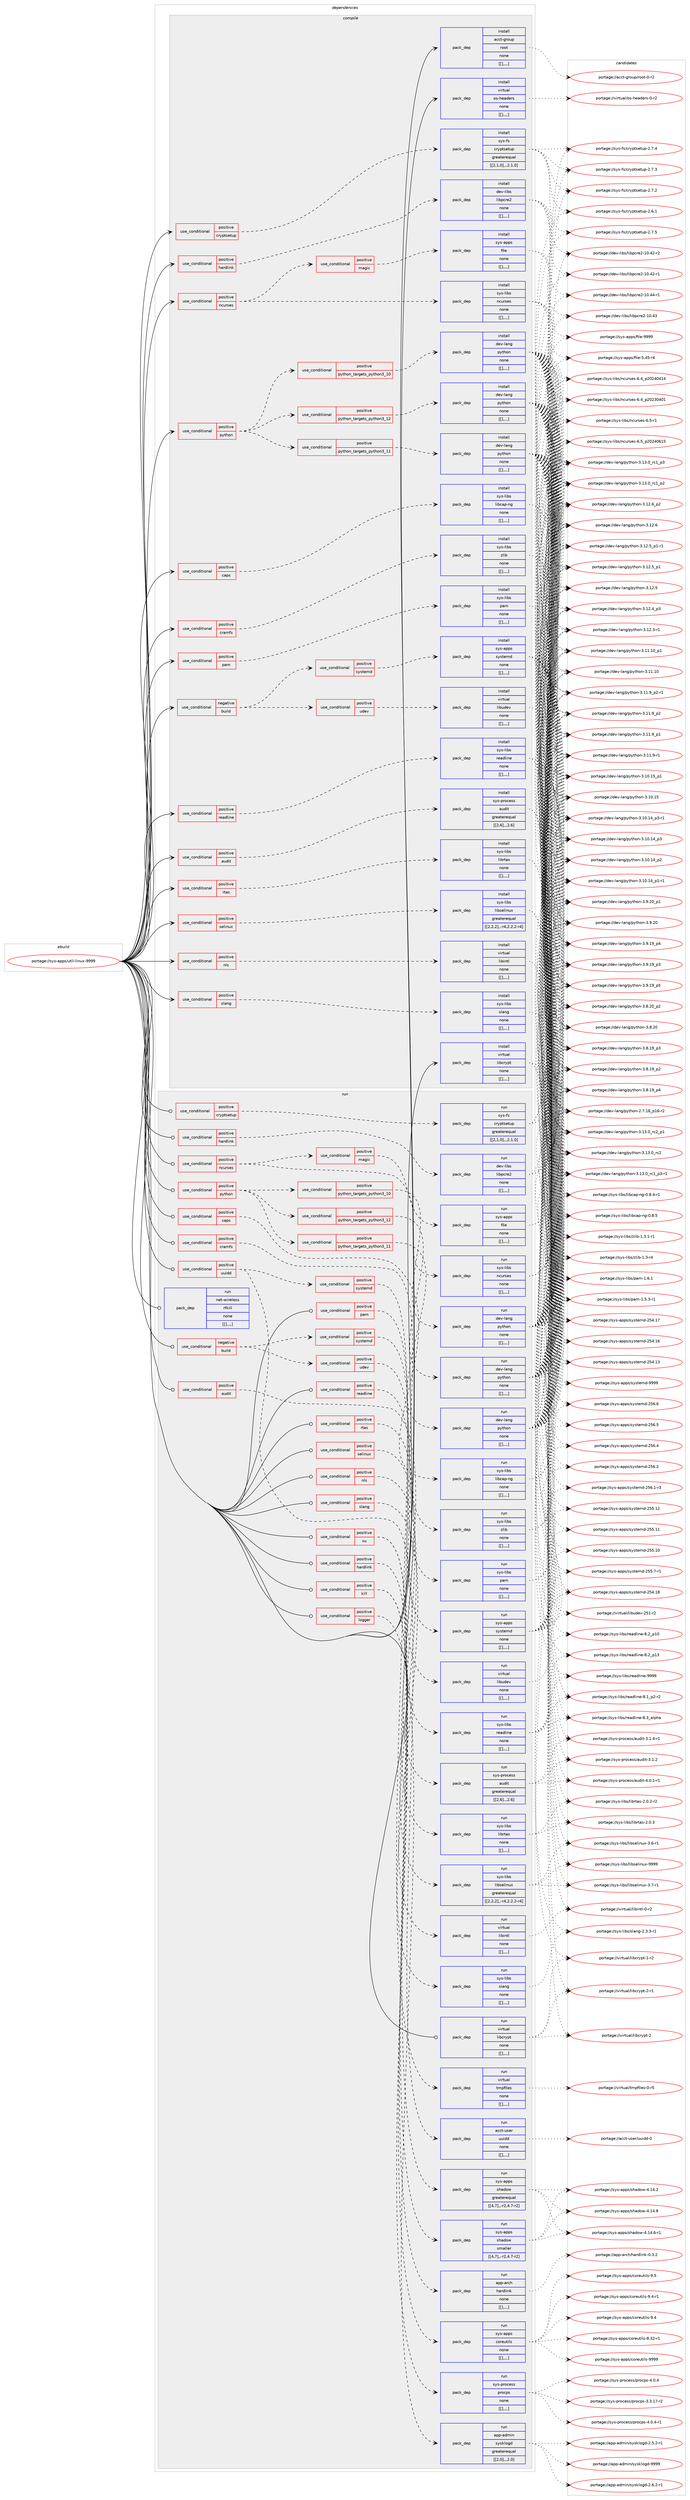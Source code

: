 digraph prolog {

# *************
# Graph options
# *************

newrank=true;
concentrate=true;
compound=true;
graph [rankdir=LR,fontname=Helvetica,fontsize=10,ranksep=1.5];#, ranksep=2.5, nodesep=0.2];
edge  [arrowhead=vee];
node  [fontname=Helvetica,fontsize=10];

# **********
# The ebuild
# **********

subgraph cluster_leftcol {
color=gray;
label=<<i>ebuild</i>>;
id [label="portage://sys-apps/util-linux-9999", color=red, width=4, href="../sys-apps/util-linux-9999.svg"];
}

# ****************
# The dependencies
# ****************

subgraph cluster_midcol {
color=gray;
label=<<i>dependencies</i>>;
subgraph cluster_compile {
fillcolor="#eeeeee";
style=filled;
label=<<i>compile</i>>;
subgraph cond7987 {
dependency21260 [label=<<TABLE BORDER="0" CELLBORDER="1" CELLSPACING="0" CELLPADDING="4"><TR><TD ROWSPAN="3" CELLPADDING="10">use_conditional</TD></TR><TR><TD>negative</TD></TR><TR><TD>build</TD></TR></TABLE>>, shape=none, color=red];
subgraph cond7988 {
dependency21261 [label=<<TABLE BORDER="0" CELLBORDER="1" CELLSPACING="0" CELLPADDING="4"><TR><TD ROWSPAN="3" CELLPADDING="10">use_conditional</TD></TR><TR><TD>positive</TD></TR><TR><TD>systemd</TD></TR></TABLE>>, shape=none, color=red];
subgraph pack13217 {
dependency21262 [label=<<TABLE BORDER="0" CELLBORDER="1" CELLSPACING="0" CELLPADDING="4" WIDTH="220"><TR><TD ROWSPAN="6" CELLPADDING="30">pack_dep</TD></TR><TR><TD WIDTH="110">install</TD></TR><TR><TD>sys-apps</TD></TR><TR><TD>systemd</TD></TR><TR><TD>none</TD></TR><TR><TD>[[],,,,]</TD></TR></TABLE>>, shape=none, color=blue];
}
dependency21261:e -> dependency21262:w [weight=20,style="dashed",arrowhead="vee"];
}
dependency21260:e -> dependency21261:w [weight=20,style="dashed",arrowhead="vee"];
subgraph cond7989 {
dependency21263 [label=<<TABLE BORDER="0" CELLBORDER="1" CELLSPACING="0" CELLPADDING="4"><TR><TD ROWSPAN="3" CELLPADDING="10">use_conditional</TD></TR><TR><TD>positive</TD></TR><TR><TD>udev</TD></TR></TABLE>>, shape=none, color=red];
subgraph pack13218 {
dependency21264 [label=<<TABLE BORDER="0" CELLBORDER="1" CELLSPACING="0" CELLPADDING="4" WIDTH="220"><TR><TD ROWSPAN="6" CELLPADDING="30">pack_dep</TD></TR><TR><TD WIDTH="110">install</TD></TR><TR><TD>virtual</TD></TR><TR><TD>libudev</TD></TR><TR><TD>none</TD></TR><TR><TD>[[],,,,]</TD></TR></TABLE>>, shape=none, color=blue];
}
dependency21263:e -> dependency21264:w [weight=20,style="dashed",arrowhead="vee"];
}
dependency21260:e -> dependency21263:w [weight=20,style="dashed",arrowhead="vee"];
}
id:e -> dependency21260:w [weight=20,style="solid",arrowhead="vee"];
subgraph cond7990 {
dependency21265 [label=<<TABLE BORDER="0" CELLBORDER="1" CELLSPACING="0" CELLPADDING="4"><TR><TD ROWSPAN="3" CELLPADDING="10">use_conditional</TD></TR><TR><TD>positive</TD></TR><TR><TD>audit</TD></TR></TABLE>>, shape=none, color=red];
subgraph pack13219 {
dependency21266 [label=<<TABLE BORDER="0" CELLBORDER="1" CELLSPACING="0" CELLPADDING="4" WIDTH="220"><TR><TD ROWSPAN="6" CELLPADDING="30">pack_dep</TD></TR><TR><TD WIDTH="110">install</TD></TR><TR><TD>sys-process</TD></TR><TR><TD>audit</TD></TR><TR><TD>greaterequal</TD></TR><TR><TD>[[2,6],,,2.6]</TD></TR></TABLE>>, shape=none, color=blue];
}
dependency21265:e -> dependency21266:w [weight=20,style="dashed",arrowhead="vee"];
}
id:e -> dependency21265:w [weight=20,style="solid",arrowhead="vee"];
subgraph cond7991 {
dependency21267 [label=<<TABLE BORDER="0" CELLBORDER="1" CELLSPACING="0" CELLPADDING="4"><TR><TD ROWSPAN="3" CELLPADDING="10">use_conditional</TD></TR><TR><TD>positive</TD></TR><TR><TD>caps</TD></TR></TABLE>>, shape=none, color=red];
subgraph pack13220 {
dependency21268 [label=<<TABLE BORDER="0" CELLBORDER="1" CELLSPACING="0" CELLPADDING="4" WIDTH="220"><TR><TD ROWSPAN="6" CELLPADDING="30">pack_dep</TD></TR><TR><TD WIDTH="110">install</TD></TR><TR><TD>sys-libs</TD></TR><TR><TD>libcap-ng</TD></TR><TR><TD>none</TD></TR><TR><TD>[[],,,,]</TD></TR></TABLE>>, shape=none, color=blue];
}
dependency21267:e -> dependency21268:w [weight=20,style="dashed",arrowhead="vee"];
}
id:e -> dependency21267:w [weight=20,style="solid",arrowhead="vee"];
subgraph cond7992 {
dependency21269 [label=<<TABLE BORDER="0" CELLBORDER="1" CELLSPACING="0" CELLPADDING="4"><TR><TD ROWSPAN="3" CELLPADDING="10">use_conditional</TD></TR><TR><TD>positive</TD></TR><TR><TD>cramfs</TD></TR></TABLE>>, shape=none, color=red];
subgraph pack13221 {
dependency21270 [label=<<TABLE BORDER="0" CELLBORDER="1" CELLSPACING="0" CELLPADDING="4" WIDTH="220"><TR><TD ROWSPAN="6" CELLPADDING="30">pack_dep</TD></TR><TR><TD WIDTH="110">install</TD></TR><TR><TD>sys-libs</TD></TR><TR><TD>zlib</TD></TR><TR><TD>none</TD></TR><TR><TD>[[],,,,]</TD></TR></TABLE>>, shape=none, color=blue];
}
dependency21269:e -> dependency21270:w [weight=20,style="dashed",arrowhead="vee"];
}
id:e -> dependency21269:w [weight=20,style="solid",arrowhead="vee"];
subgraph cond7993 {
dependency21271 [label=<<TABLE BORDER="0" CELLBORDER="1" CELLSPACING="0" CELLPADDING="4"><TR><TD ROWSPAN="3" CELLPADDING="10">use_conditional</TD></TR><TR><TD>positive</TD></TR><TR><TD>cryptsetup</TD></TR></TABLE>>, shape=none, color=red];
subgraph pack13222 {
dependency21272 [label=<<TABLE BORDER="0" CELLBORDER="1" CELLSPACING="0" CELLPADDING="4" WIDTH="220"><TR><TD ROWSPAN="6" CELLPADDING="30">pack_dep</TD></TR><TR><TD WIDTH="110">install</TD></TR><TR><TD>sys-fs</TD></TR><TR><TD>cryptsetup</TD></TR><TR><TD>greaterequal</TD></TR><TR><TD>[[2,1,0],,,2.1.0]</TD></TR></TABLE>>, shape=none, color=blue];
}
dependency21271:e -> dependency21272:w [weight=20,style="dashed",arrowhead="vee"];
}
id:e -> dependency21271:w [weight=20,style="solid",arrowhead="vee"];
subgraph cond7994 {
dependency21273 [label=<<TABLE BORDER="0" CELLBORDER="1" CELLSPACING="0" CELLPADDING="4"><TR><TD ROWSPAN="3" CELLPADDING="10">use_conditional</TD></TR><TR><TD>positive</TD></TR><TR><TD>hardlink</TD></TR></TABLE>>, shape=none, color=red];
subgraph pack13223 {
dependency21274 [label=<<TABLE BORDER="0" CELLBORDER="1" CELLSPACING="0" CELLPADDING="4" WIDTH="220"><TR><TD ROWSPAN="6" CELLPADDING="30">pack_dep</TD></TR><TR><TD WIDTH="110">install</TD></TR><TR><TD>dev-libs</TD></TR><TR><TD>libpcre2</TD></TR><TR><TD>none</TD></TR><TR><TD>[[],,,,]</TD></TR></TABLE>>, shape=none, color=blue];
}
dependency21273:e -> dependency21274:w [weight=20,style="dashed",arrowhead="vee"];
}
id:e -> dependency21273:w [weight=20,style="solid",arrowhead="vee"];
subgraph cond7995 {
dependency21275 [label=<<TABLE BORDER="0" CELLBORDER="1" CELLSPACING="0" CELLPADDING="4"><TR><TD ROWSPAN="3" CELLPADDING="10">use_conditional</TD></TR><TR><TD>positive</TD></TR><TR><TD>ncurses</TD></TR></TABLE>>, shape=none, color=red];
subgraph pack13224 {
dependency21276 [label=<<TABLE BORDER="0" CELLBORDER="1" CELLSPACING="0" CELLPADDING="4" WIDTH="220"><TR><TD ROWSPAN="6" CELLPADDING="30">pack_dep</TD></TR><TR><TD WIDTH="110">install</TD></TR><TR><TD>sys-libs</TD></TR><TR><TD>ncurses</TD></TR><TR><TD>none</TD></TR><TR><TD>[[],,,,]</TD></TR></TABLE>>, shape=none, color=blue];
}
dependency21275:e -> dependency21276:w [weight=20,style="dashed",arrowhead="vee"];
subgraph cond7996 {
dependency21277 [label=<<TABLE BORDER="0" CELLBORDER="1" CELLSPACING="0" CELLPADDING="4"><TR><TD ROWSPAN="3" CELLPADDING="10">use_conditional</TD></TR><TR><TD>positive</TD></TR><TR><TD>magic</TD></TR></TABLE>>, shape=none, color=red];
subgraph pack13225 {
dependency21278 [label=<<TABLE BORDER="0" CELLBORDER="1" CELLSPACING="0" CELLPADDING="4" WIDTH="220"><TR><TD ROWSPAN="6" CELLPADDING="30">pack_dep</TD></TR><TR><TD WIDTH="110">install</TD></TR><TR><TD>sys-apps</TD></TR><TR><TD>file</TD></TR><TR><TD>none</TD></TR><TR><TD>[[],,,,]</TD></TR></TABLE>>, shape=none, color=blue];
}
dependency21277:e -> dependency21278:w [weight=20,style="dashed",arrowhead="vee"];
}
dependency21275:e -> dependency21277:w [weight=20,style="dashed",arrowhead="vee"];
}
id:e -> dependency21275:w [weight=20,style="solid",arrowhead="vee"];
subgraph cond7997 {
dependency21279 [label=<<TABLE BORDER="0" CELLBORDER="1" CELLSPACING="0" CELLPADDING="4"><TR><TD ROWSPAN="3" CELLPADDING="10">use_conditional</TD></TR><TR><TD>positive</TD></TR><TR><TD>nls</TD></TR></TABLE>>, shape=none, color=red];
subgraph pack13226 {
dependency21280 [label=<<TABLE BORDER="0" CELLBORDER="1" CELLSPACING="0" CELLPADDING="4" WIDTH="220"><TR><TD ROWSPAN="6" CELLPADDING="30">pack_dep</TD></TR><TR><TD WIDTH="110">install</TD></TR><TR><TD>virtual</TD></TR><TR><TD>libintl</TD></TR><TR><TD>none</TD></TR><TR><TD>[[],,,,]</TD></TR></TABLE>>, shape=none, color=blue];
}
dependency21279:e -> dependency21280:w [weight=20,style="dashed",arrowhead="vee"];
}
id:e -> dependency21279:w [weight=20,style="solid",arrowhead="vee"];
subgraph cond7998 {
dependency21281 [label=<<TABLE BORDER="0" CELLBORDER="1" CELLSPACING="0" CELLPADDING="4"><TR><TD ROWSPAN="3" CELLPADDING="10">use_conditional</TD></TR><TR><TD>positive</TD></TR><TR><TD>pam</TD></TR></TABLE>>, shape=none, color=red];
subgraph pack13227 {
dependency21282 [label=<<TABLE BORDER="0" CELLBORDER="1" CELLSPACING="0" CELLPADDING="4" WIDTH="220"><TR><TD ROWSPAN="6" CELLPADDING="30">pack_dep</TD></TR><TR><TD WIDTH="110">install</TD></TR><TR><TD>sys-libs</TD></TR><TR><TD>pam</TD></TR><TR><TD>none</TD></TR><TR><TD>[[],,,,]</TD></TR></TABLE>>, shape=none, color=blue];
}
dependency21281:e -> dependency21282:w [weight=20,style="dashed",arrowhead="vee"];
}
id:e -> dependency21281:w [weight=20,style="solid",arrowhead="vee"];
subgraph cond7999 {
dependency21283 [label=<<TABLE BORDER="0" CELLBORDER="1" CELLSPACING="0" CELLPADDING="4"><TR><TD ROWSPAN="3" CELLPADDING="10">use_conditional</TD></TR><TR><TD>positive</TD></TR><TR><TD>python</TD></TR></TABLE>>, shape=none, color=red];
subgraph cond8000 {
dependency21284 [label=<<TABLE BORDER="0" CELLBORDER="1" CELLSPACING="0" CELLPADDING="4"><TR><TD ROWSPAN="3" CELLPADDING="10">use_conditional</TD></TR><TR><TD>positive</TD></TR><TR><TD>python_targets_python3_10</TD></TR></TABLE>>, shape=none, color=red];
subgraph pack13228 {
dependency21285 [label=<<TABLE BORDER="0" CELLBORDER="1" CELLSPACING="0" CELLPADDING="4" WIDTH="220"><TR><TD ROWSPAN="6" CELLPADDING="30">pack_dep</TD></TR><TR><TD WIDTH="110">install</TD></TR><TR><TD>dev-lang</TD></TR><TR><TD>python</TD></TR><TR><TD>none</TD></TR><TR><TD>[[],,,,]</TD></TR></TABLE>>, shape=none, color=blue];
}
dependency21284:e -> dependency21285:w [weight=20,style="dashed",arrowhead="vee"];
}
dependency21283:e -> dependency21284:w [weight=20,style="dashed",arrowhead="vee"];
subgraph cond8001 {
dependency21286 [label=<<TABLE BORDER="0" CELLBORDER="1" CELLSPACING="0" CELLPADDING="4"><TR><TD ROWSPAN="3" CELLPADDING="10">use_conditional</TD></TR><TR><TD>positive</TD></TR><TR><TD>python_targets_python3_11</TD></TR></TABLE>>, shape=none, color=red];
subgraph pack13229 {
dependency21287 [label=<<TABLE BORDER="0" CELLBORDER="1" CELLSPACING="0" CELLPADDING="4" WIDTH="220"><TR><TD ROWSPAN="6" CELLPADDING="30">pack_dep</TD></TR><TR><TD WIDTH="110">install</TD></TR><TR><TD>dev-lang</TD></TR><TR><TD>python</TD></TR><TR><TD>none</TD></TR><TR><TD>[[],,,,]</TD></TR></TABLE>>, shape=none, color=blue];
}
dependency21286:e -> dependency21287:w [weight=20,style="dashed",arrowhead="vee"];
}
dependency21283:e -> dependency21286:w [weight=20,style="dashed",arrowhead="vee"];
subgraph cond8002 {
dependency21288 [label=<<TABLE BORDER="0" CELLBORDER="1" CELLSPACING="0" CELLPADDING="4"><TR><TD ROWSPAN="3" CELLPADDING="10">use_conditional</TD></TR><TR><TD>positive</TD></TR><TR><TD>python_targets_python3_12</TD></TR></TABLE>>, shape=none, color=red];
subgraph pack13230 {
dependency21289 [label=<<TABLE BORDER="0" CELLBORDER="1" CELLSPACING="0" CELLPADDING="4" WIDTH="220"><TR><TD ROWSPAN="6" CELLPADDING="30">pack_dep</TD></TR><TR><TD WIDTH="110">install</TD></TR><TR><TD>dev-lang</TD></TR><TR><TD>python</TD></TR><TR><TD>none</TD></TR><TR><TD>[[],,,,]</TD></TR></TABLE>>, shape=none, color=blue];
}
dependency21288:e -> dependency21289:w [weight=20,style="dashed",arrowhead="vee"];
}
dependency21283:e -> dependency21288:w [weight=20,style="dashed",arrowhead="vee"];
}
id:e -> dependency21283:w [weight=20,style="solid",arrowhead="vee"];
subgraph cond8003 {
dependency21290 [label=<<TABLE BORDER="0" CELLBORDER="1" CELLSPACING="0" CELLPADDING="4"><TR><TD ROWSPAN="3" CELLPADDING="10">use_conditional</TD></TR><TR><TD>positive</TD></TR><TR><TD>readline</TD></TR></TABLE>>, shape=none, color=red];
subgraph pack13231 {
dependency21291 [label=<<TABLE BORDER="0" CELLBORDER="1" CELLSPACING="0" CELLPADDING="4" WIDTH="220"><TR><TD ROWSPAN="6" CELLPADDING="30">pack_dep</TD></TR><TR><TD WIDTH="110">install</TD></TR><TR><TD>sys-libs</TD></TR><TR><TD>readline</TD></TR><TR><TD>none</TD></TR><TR><TD>[[],,,,]</TD></TR></TABLE>>, shape=none, color=blue];
}
dependency21290:e -> dependency21291:w [weight=20,style="dashed",arrowhead="vee"];
}
id:e -> dependency21290:w [weight=20,style="solid",arrowhead="vee"];
subgraph cond8004 {
dependency21292 [label=<<TABLE BORDER="0" CELLBORDER="1" CELLSPACING="0" CELLPADDING="4"><TR><TD ROWSPAN="3" CELLPADDING="10">use_conditional</TD></TR><TR><TD>positive</TD></TR><TR><TD>rtas</TD></TR></TABLE>>, shape=none, color=red];
subgraph pack13232 {
dependency21293 [label=<<TABLE BORDER="0" CELLBORDER="1" CELLSPACING="0" CELLPADDING="4" WIDTH="220"><TR><TD ROWSPAN="6" CELLPADDING="30">pack_dep</TD></TR><TR><TD WIDTH="110">install</TD></TR><TR><TD>sys-libs</TD></TR><TR><TD>librtas</TD></TR><TR><TD>none</TD></TR><TR><TD>[[],,,,]</TD></TR></TABLE>>, shape=none, color=blue];
}
dependency21292:e -> dependency21293:w [weight=20,style="dashed",arrowhead="vee"];
}
id:e -> dependency21292:w [weight=20,style="solid",arrowhead="vee"];
subgraph cond8005 {
dependency21294 [label=<<TABLE BORDER="0" CELLBORDER="1" CELLSPACING="0" CELLPADDING="4"><TR><TD ROWSPAN="3" CELLPADDING="10">use_conditional</TD></TR><TR><TD>positive</TD></TR><TR><TD>selinux</TD></TR></TABLE>>, shape=none, color=red];
subgraph pack13233 {
dependency21295 [label=<<TABLE BORDER="0" CELLBORDER="1" CELLSPACING="0" CELLPADDING="4" WIDTH="220"><TR><TD ROWSPAN="6" CELLPADDING="30">pack_dep</TD></TR><TR><TD WIDTH="110">install</TD></TR><TR><TD>sys-libs</TD></TR><TR><TD>libselinux</TD></TR><TR><TD>greaterequal</TD></TR><TR><TD>[[2,2,2],,-r4,2.2.2-r4]</TD></TR></TABLE>>, shape=none, color=blue];
}
dependency21294:e -> dependency21295:w [weight=20,style="dashed",arrowhead="vee"];
}
id:e -> dependency21294:w [weight=20,style="solid",arrowhead="vee"];
subgraph cond8006 {
dependency21296 [label=<<TABLE BORDER="0" CELLBORDER="1" CELLSPACING="0" CELLPADDING="4"><TR><TD ROWSPAN="3" CELLPADDING="10">use_conditional</TD></TR><TR><TD>positive</TD></TR><TR><TD>slang</TD></TR></TABLE>>, shape=none, color=red];
subgraph pack13234 {
dependency21297 [label=<<TABLE BORDER="0" CELLBORDER="1" CELLSPACING="0" CELLPADDING="4" WIDTH="220"><TR><TD ROWSPAN="6" CELLPADDING="30">pack_dep</TD></TR><TR><TD WIDTH="110">install</TD></TR><TR><TD>sys-libs</TD></TR><TR><TD>slang</TD></TR><TR><TD>none</TD></TR><TR><TD>[[],,,,]</TD></TR></TABLE>>, shape=none, color=blue];
}
dependency21296:e -> dependency21297:w [weight=20,style="dashed",arrowhead="vee"];
}
id:e -> dependency21296:w [weight=20,style="solid",arrowhead="vee"];
subgraph pack13235 {
dependency21298 [label=<<TABLE BORDER="0" CELLBORDER="1" CELLSPACING="0" CELLPADDING="4" WIDTH="220"><TR><TD ROWSPAN="6" CELLPADDING="30">pack_dep</TD></TR><TR><TD WIDTH="110">install</TD></TR><TR><TD>acct-group</TD></TR><TR><TD>root</TD></TR><TR><TD>none</TD></TR><TR><TD>[[],,,,]</TD></TR></TABLE>>, shape=none, color=blue];
}
id:e -> dependency21298:w [weight=20,style="solid",arrowhead="vee"];
subgraph pack13236 {
dependency21299 [label=<<TABLE BORDER="0" CELLBORDER="1" CELLSPACING="0" CELLPADDING="4" WIDTH="220"><TR><TD ROWSPAN="6" CELLPADDING="30">pack_dep</TD></TR><TR><TD WIDTH="110">install</TD></TR><TR><TD>virtual</TD></TR><TR><TD>libcrypt</TD></TR><TR><TD>none</TD></TR><TR><TD>[[],,,,]</TD></TR></TABLE>>, shape=none, color=blue];
}
id:e -> dependency21299:w [weight=20,style="solid",arrowhead="vee"];
subgraph pack13237 {
dependency21300 [label=<<TABLE BORDER="0" CELLBORDER="1" CELLSPACING="0" CELLPADDING="4" WIDTH="220"><TR><TD ROWSPAN="6" CELLPADDING="30">pack_dep</TD></TR><TR><TD WIDTH="110">install</TD></TR><TR><TD>virtual</TD></TR><TR><TD>os-headers</TD></TR><TR><TD>none</TD></TR><TR><TD>[[],,,,]</TD></TR></TABLE>>, shape=none, color=blue];
}
id:e -> dependency21300:w [weight=20,style="solid",arrowhead="vee"];
}
subgraph cluster_compileandrun {
fillcolor="#eeeeee";
style=filled;
label=<<i>compile and run</i>>;
}
subgraph cluster_run {
fillcolor="#eeeeee";
style=filled;
label=<<i>run</i>>;
subgraph cond8007 {
dependency21301 [label=<<TABLE BORDER="0" CELLBORDER="1" CELLSPACING="0" CELLPADDING="4"><TR><TD ROWSPAN="3" CELLPADDING="10">use_conditional</TD></TR><TR><TD>negative</TD></TR><TR><TD>build</TD></TR></TABLE>>, shape=none, color=red];
subgraph cond8008 {
dependency21302 [label=<<TABLE BORDER="0" CELLBORDER="1" CELLSPACING="0" CELLPADDING="4"><TR><TD ROWSPAN="3" CELLPADDING="10">use_conditional</TD></TR><TR><TD>positive</TD></TR><TR><TD>systemd</TD></TR></TABLE>>, shape=none, color=red];
subgraph pack13238 {
dependency21303 [label=<<TABLE BORDER="0" CELLBORDER="1" CELLSPACING="0" CELLPADDING="4" WIDTH="220"><TR><TD ROWSPAN="6" CELLPADDING="30">pack_dep</TD></TR><TR><TD WIDTH="110">run</TD></TR><TR><TD>sys-apps</TD></TR><TR><TD>systemd</TD></TR><TR><TD>none</TD></TR><TR><TD>[[],,,,]</TD></TR></TABLE>>, shape=none, color=blue];
}
dependency21302:e -> dependency21303:w [weight=20,style="dashed",arrowhead="vee"];
}
dependency21301:e -> dependency21302:w [weight=20,style="dashed",arrowhead="vee"];
subgraph cond8009 {
dependency21304 [label=<<TABLE BORDER="0" CELLBORDER="1" CELLSPACING="0" CELLPADDING="4"><TR><TD ROWSPAN="3" CELLPADDING="10">use_conditional</TD></TR><TR><TD>positive</TD></TR><TR><TD>udev</TD></TR></TABLE>>, shape=none, color=red];
subgraph pack13239 {
dependency21305 [label=<<TABLE BORDER="0" CELLBORDER="1" CELLSPACING="0" CELLPADDING="4" WIDTH="220"><TR><TD ROWSPAN="6" CELLPADDING="30">pack_dep</TD></TR><TR><TD WIDTH="110">run</TD></TR><TR><TD>virtual</TD></TR><TR><TD>libudev</TD></TR><TR><TD>none</TD></TR><TR><TD>[[],,,,]</TD></TR></TABLE>>, shape=none, color=blue];
}
dependency21304:e -> dependency21305:w [weight=20,style="dashed",arrowhead="vee"];
}
dependency21301:e -> dependency21304:w [weight=20,style="dashed",arrowhead="vee"];
}
id:e -> dependency21301:w [weight=20,style="solid",arrowhead="odot"];
subgraph cond8010 {
dependency21306 [label=<<TABLE BORDER="0" CELLBORDER="1" CELLSPACING="0" CELLPADDING="4"><TR><TD ROWSPAN="3" CELLPADDING="10">use_conditional</TD></TR><TR><TD>positive</TD></TR><TR><TD>audit</TD></TR></TABLE>>, shape=none, color=red];
subgraph pack13240 {
dependency21307 [label=<<TABLE BORDER="0" CELLBORDER="1" CELLSPACING="0" CELLPADDING="4" WIDTH="220"><TR><TD ROWSPAN="6" CELLPADDING="30">pack_dep</TD></TR><TR><TD WIDTH="110">run</TD></TR><TR><TD>sys-process</TD></TR><TR><TD>audit</TD></TR><TR><TD>greaterequal</TD></TR><TR><TD>[[2,6],,,2.6]</TD></TR></TABLE>>, shape=none, color=blue];
}
dependency21306:e -> dependency21307:w [weight=20,style="dashed",arrowhead="vee"];
}
id:e -> dependency21306:w [weight=20,style="solid",arrowhead="odot"];
subgraph cond8011 {
dependency21308 [label=<<TABLE BORDER="0" CELLBORDER="1" CELLSPACING="0" CELLPADDING="4"><TR><TD ROWSPAN="3" CELLPADDING="10">use_conditional</TD></TR><TR><TD>positive</TD></TR><TR><TD>caps</TD></TR></TABLE>>, shape=none, color=red];
subgraph pack13241 {
dependency21309 [label=<<TABLE BORDER="0" CELLBORDER="1" CELLSPACING="0" CELLPADDING="4" WIDTH="220"><TR><TD ROWSPAN="6" CELLPADDING="30">pack_dep</TD></TR><TR><TD WIDTH="110">run</TD></TR><TR><TD>sys-libs</TD></TR><TR><TD>libcap-ng</TD></TR><TR><TD>none</TD></TR><TR><TD>[[],,,,]</TD></TR></TABLE>>, shape=none, color=blue];
}
dependency21308:e -> dependency21309:w [weight=20,style="dashed",arrowhead="vee"];
}
id:e -> dependency21308:w [weight=20,style="solid",arrowhead="odot"];
subgraph cond8012 {
dependency21310 [label=<<TABLE BORDER="0" CELLBORDER="1" CELLSPACING="0" CELLPADDING="4"><TR><TD ROWSPAN="3" CELLPADDING="10">use_conditional</TD></TR><TR><TD>positive</TD></TR><TR><TD>cramfs</TD></TR></TABLE>>, shape=none, color=red];
subgraph pack13242 {
dependency21311 [label=<<TABLE BORDER="0" CELLBORDER="1" CELLSPACING="0" CELLPADDING="4" WIDTH="220"><TR><TD ROWSPAN="6" CELLPADDING="30">pack_dep</TD></TR><TR><TD WIDTH="110">run</TD></TR><TR><TD>sys-libs</TD></TR><TR><TD>zlib</TD></TR><TR><TD>none</TD></TR><TR><TD>[[],,,,]</TD></TR></TABLE>>, shape=none, color=blue];
}
dependency21310:e -> dependency21311:w [weight=20,style="dashed",arrowhead="vee"];
}
id:e -> dependency21310:w [weight=20,style="solid",arrowhead="odot"];
subgraph cond8013 {
dependency21312 [label=<<TABLE BORDER="0" CELLBORDER="1" CELLSPACING="0" CELLPADDING="4"><TR><TD ROWSPAN="3" CELLPADDING="10">use_conditional</TD></TR><TR><TD>positive</TD></TR><TR><TD>cryptsetup</TD></TR></TABLE>>, shape=none, color=red];
subgraph pack13243 {
dependency21313 [label=<<TABLE BORDER="0" CELLBORDER="1" CELLSPACING="0" CELLPADDING="4" WIDTH="220"><TR><TD ROWSPAN="6" CELLPADDING="30">pack_dep</TD></TR><TR><TD WIDTH="110">run</TD></TR><TR><TD>sys-fs</TD></TR><TR><TD>cryptsetup</TD></TR><TR><TD>greaterequal</TD></TR><TR><TD>[[2,1,0],,,2.1.0]</TD></TR></TABLE>>, shape=none, color=blue];
}
dependency21312:e -> dependency21313:w [weight=20,style="dashed",arrowhead="vee"];
}
id:e -> dependency21312:w [weight=20,style="solid",arrowhead="odot"];
subgraph cond8014 {
dependency21314 [label=<<TABLE BORDER="0" CELLBORDER="1" CELLSPACING="0" CELLPADDING="4"><TR><TD ROWSPAN="3" CELLPADDING="10">use_conditional</TD></TR><TR><TD>positive</TD></TR><TR><TD>hardlink</TD></TR></TABLE>>, shape=none, color=red];
subgraph pack13244 {
dependency21315 [label=<<TABLE BORDER="0" CELLBORDER="1" CELLSPACING="0" CELLPADDING="4" WIDTH="220"><TR><TD ROWSPAN="6" CELLPADDING="30">pack_dep</TD></TR><TR><TD WIDTH="110">run</TD></TR><TR><TD>dev-libs</TD></TR><TR><TD>libpcre2</TD></TR><TR><TD>none</TD></TR><TR><TD>[[],,,,]</TD></TR></TABLE>>, shape=none, color=blue];
}
dependency21314:e -> dependency21315:w [weight=20,style="dashed",arrowhead="vee"];
}
id:e -> dependency21314:w [weight=20,style="solid",arrowhead="odot"];
subgraph cond8015 {
dependency21316 [label=<<TABLE BORDER="0" CELLBORDER="1" CELLSPACING="0" CELLPADDING="4"><TR><TD ROWSPAN="3" CELLPADDING="10">use_conditional</TD></TR><TR><TD>positive</TD></TR><TR><TD>hardlink</TD></TR></TABLE>>, shape=none, color=red];
subgraph pack13245 {
dependency21317 [label=<<TABLE BORDER="0" CELLBORDER="1" CELLSPACING="0" CELLPADDING="4" WIDTH="220"><TR><TD ROWSPAN="6" CELLPADDING="30">pack_dep</TD></TR><TR><TD WIDTH="110">run</TD></TR><TR><TD>app-arch</TD></TR><TR><TD>hardlink</TD></TR><TR><TD>none</TD></TR><TR><TD>[[],,,,]</TD></TR></TABLE>>, shape=none, color=blue];
}
dependency21316:e -> dependency21317:w [weight=20,style="dashed",arrowhead="vee"];
}
id:e -> dependency21316:w [weight=20,style="solid",arrowhead="odot"];
subgraph cond8016 {
dependency21318 [label=<<TABLE BORDER="0" CELLBORDER="1" CELLSPACING="0" CELLPADDING="4"><TR><TD ROWSPAN="3" CELLPADDING="10">use_conditional</TD></TR><TR><TD>positive</TD></TR><TR><TD>kill</TD></TR></TABLE>>, shape=none, color=red];
subgraph pack13246 {
dependency21319 [label=<<TABLE BORDER="0" CELLBORDER="1" CELLSPACING="0" CELLPADDING="4" WIDTH="220"><TR><TD ROWSPAN="6" CELLPADDING="30">pack_dep</TD></TR><TR><TD WIDTH="110">run</TD></TR><TR><TD>sys-apps</TD></TR><TR><TD>coreutils</TD></TR><TR><TD>none</TD></TR><TR><TD>[[],,,,]</TD></TR></TABLE>>, shape=none, color=blue];
}
dependency21318:e -> dependency21319:w [weight=20,style="dashed",arrowhead="vee"];
subgraph pack13247 {
dependency21320 [label=<<TABLE BORDER="0" CELLBORDER="1" CELLSPACING="0" CELLPADDING="4" WIDTH="220"><TR><TD ROWSPAN="6" CELLPADDING="30">pack_dep</TD></TR><TR><TD WIDTH="110">run</TD></TR><TR><TD>sys-process</TD></TR><TR><TD>procps</TD></TR><TR><TD>none</TD></TR><TR><TD>[[],,,,]</TD></TR></TABLE>>, shape=none, color=blue];
}
dependency21318:e -> dependency21320:w [weight=20,style="dashed",arrowhead="vee"];
}
id:e -> dependency21318:w [weight=20,style="solid",arrowhead="odot"];
subgraph cond8017 {
dependency21321 [label=<<TABLE BORDER="0" CELLBORDER="1" CELLSPACING="0" CELLPADDING="4"><TR><TD ROWSPAN="3" CELLPADDING="10">use_conditional</TD></TR><TR><TD>positive</TD></TR><TR><TD>logger</TD></TR></TABLE>>, shape=none, color=red];
subgraph pack13248 {
dependency21322 [label=<<TABLE BORDER="0" CELLBORDER="1" CELLSPACING="0" CELLPADDING="4" WIDTH="220"><TR><TD ROWSPAN="6" CELLPADDING="30">pack_dep</TD></TR><TR><TD WIDTH="110">run</TD></TR><TR><TD>app-admin</TD></TR><TR><TD>sysklogd</TD></TR><TR><TD>greaterequal</TD></TR><TR><TD>[[2,0],,,2.0]</TD></TR></TABLE>>, shape=none, color=blue];
}
dependency21321:e -> dependency21322:w [weight=20,style="dashed",arrowhead="vee"];
}
id:e -> dependency21321:w [weight=20,style="solid",arrowhead="odot"];
subgraph cond8018 {
dependency21323 [label=<<TABLE BORDER="0" CELLBORDER="1" CELLSPACING="0" CELLPADDING="4"><TR><TD ROWSPAN="3" CELLPADDING="10">use_conditional</TD></TR><TR><TD>positive</TD></TR><TR><TD>ncurses</TD></TR></TABLE>>, shape=none, color=red];
subgraph pack13249 {
dependency21324 [label=<<TABLE BORDER="0" CELLBORDER="1" CELLSPACING="0" CELLPADDING="4" WIDTH="220"><TR><TD ROWSPAN="6" CELLPADDING="30">pack_dep</TD></TR><TR><TD WIDTH="110">run</TD></TR><TR><TD>sys-libs</TD></TR><TR><TD>ncurses</TD></TR><TR><TD>none</TD></TR><TR><TD>[[],,,,]</TD></TR></TABLE>>, shape=none, color=blue];
}
dependency21323:e -> dependency21324:w [weight=20,style="dashed",arrowhead="vee"];
subgraph cond8019 {
dependency21325 [label=<<TABLE BORDER="0" CELLBORDER="1" CELLSPACING="0" CELLPADDING="4"><TR><TD ROWSPAN="3" CELLPADDING="10">use_conditional</TD></TR><TR><TD>positive</TD></TR><TR><TD>magic</TD></TR></TABLE>>, shape=none, color=red];
subgraph pack13250 {
dependency21326 [label=<<TABLE BORDER="0" CELLBORDER="1" CELLSPACING="0" CELLPADDING="4" WIDTH="220"><TR><TD ROWSPAN="6" CELLPADDING="30">pack_dep</TD></TR><TR><TD WIDTH="110">run</TD></TR><TR><TD>sys-apps</TD></TR><TR><TD>file</TD></TR><TR><TD>none</TD></TR><TR><TD>[[],,,,]</TD></TR></TABLE>>, shape=none, color=blue];
}
dependency21325:e -> dependency21326:w [weight=20,style="dashed",arrowhead="vee"];
}
dependency21323:e -> dependency21325:w [weight=20,style="dashed",arrowhead="vee"];
}
id:e -> dependency21323:w [weight=20,style="solid",arrowhead="odot"];
subgraph cond8020 {
dependency21327 [label=<<TABLE BORDER="0" CELLBORDER="1" CELLSPACING="0" CELLPADDING="4"><TR><TD ROWSPAN="3" CELLPADDING="10">use_conditional</TD></TR><TR><TD>positive</TD></TR><TR><TD>nls</TD></TR></TABLE>>, shape=none, color=red];
subgraph pack13251 {
dependency21328 [label=<<TABLE BORDER="0" CELLBORDER="1" CELLSPACING="0" CELLPADDING="4" WIDTH="220"><TR><TD ROWSPAN="6" CELLPADDING="30">pack_dep</TD></TR><TR><TD WIDTH="110">run</TD></TR><TR><TD>virtual</TD></TR><TR><TD>libintl</TD></TR><TR><TD>none</TD></TR><TR><TD>[[],,,,]</TD></TR></TABLE>>, shape=none, color=blue];
}
dependency21327:e -> dependency21328:w [weight=20,style="dashed",arrowhead="vee"];
}
id:e -> dependency21327:w [weight=20,style="solid",arrowhead="odot"];
subgraph cond8021 {
dependency21329 [label=<<TABLE BORDER="0" CELLBORDER="1" CELLSPACING="0" CELLPADDING="4"><TR><TD ROWSPAN="3" CELLPADDING="10">use_conditional</TD></TR><TR><TD>positive</TD></TR><TR><TD>pam</TD></TR></TABLE>>, shape=none, color=red];
subgraph pack13252 {
dependency21330 [label=<<TABLE BORDER="0" CELLBORDER="1" CELLSPACING="0" CELLPADDING="4" WIDTH="220"><TR><TD ROWSPAN="6" CELLPADDING="30">pack_dep</TD></TR><TR><TD WIDTH="110">run</TD></TR><TR><TD>sys-libs</TD></TR><TR><TD>pam</TD></TR><TR><TD>none</TD></TR><TR><TD>[[],,,,]</TD></TR></TABLE>>, shape=none, color=blue];
}
dependency21329:e -> dependency21330:w [weight=20,style="dashed",arrowhead="vee"];
}
id:e -> dependency21329:w [weight=20,style="solid",arrowhead="odot"];
subgraph cond8022 {
dependency21331 [label=<<TABLE BORDER="0" CELLBORDER="1" CELLSPACING="0" CELLPADDING="4"><TR><TD ROWSPAN="3" CELLPADDING="10">use_conditional</TD></TR><TR><TD>positive</TD></TR><TR><TD>python</TD></TR></TABLE>>, shape=none, color=red];
subgraph cond8023 {
dependency21332 [label=<<TABLE BORDER="0" CELLBORDER="1" CELLSPACING="0" CELLPADDING="4"><TR><TD ROWSPAN="3" CELLPADDING="10">use_conditional</TD></TR><TR><TD>positive</TD></TR><TR><TD>python_targets_python3_10</TD></TR></TABLE>>, shape=none, color=red];
subgraph pack13253 {
dependency21333 [label=<<TABLE BORDER="0" CELLBORDER="1" CELLSPACING="0" CELLPADDING="4" WIDTH="220"><TR><TD ROWSPAN="6" CELLPADDING="30">pack_dep</TD></TR><TR><TD WIDTH="110">run</TD></TR><TR><TD>dev-lang</TD></TR><TR><TD>python</TD></TR><TR><TD>none</TD></TR><TR><TD>[[],,,,]</TD></TR></TABLE>>, shape=none, color=blue];
}
dependency21332:e -> dependency21333:w [weight=20,style="dashed",arrowhead="vee"];
}
dependency21331:e -> dependency21332:w [weight=20,style="dashed",arrowhead="vee"];
subgraph cond8024 {
dependency21334 [label=<<TABLE BORDER="0" CELLBORDER="1" CELLSPACING="0" CELLPADDING="4"><TR><TD ROWSPAN="3" CELLPADDING="10">use_conditional</TD></TR><TR><TD>positive</TD></TR><TR><TD>python_targets_python3_11</TD></TR></TABLE>>, shape=none, color=red];
subgraph pack13254 {
dependency21335 [label=<<TABLE BORDER="0" CELLBORDER="1" CELLSPACING="0" CELLPADDING="4" WIDTH="220"><TR><TD ROWSPAN="6" CELLPADDING="30">pack_dep</TD></TR><TR><TD WIDTH="110">run</TD></TR><TR><TD>dev-lang</TD></TR><TR><TD>python</TD></TR><TR><TD>none</TD></TR><TR><TD>[[],,,,]</TD></TR></TABLE>>, shape=none, color=blue];
}
dependency21334:e -> dependency21335:w [weight=20,style="dashed",arrowhead="vee"];
}
dependency21331:e -> dependency21334:w [weight=20,style="dashed",arrowhead="vee"];
subgraph cond8025 {
dependency21336 [label=<<TABLE BORDER="0" CELLBORDER="1" CELLSPACING="0" CELLPADDING="4"><TR><TD ROWSPAN="3" CELLPADDING="10">use_conditional</TD></TR><TR><TD>positive</TD></TR><TR><TD>python_targets_python3_12</TD></TR></TABLE>>, shape=none, color=red];
subgraph pack13255 {
dependency21337 [label=<<TABLE BORDER="0" CELLBORDER="1" CELLSPACING="0" CELLPADDING="4" WIDTH="220"><TR><TD ROWSPAN="6" CELLPADDING="30">pack_dep</TD></TR><TR><TD WIDTH="110">run</TD></TR><TR><TD>dev-lang</TD></TR><TR><TD>python</TD></TR><TR><TD>none</TD></TR><TR><TD>[[],,,,]</TD></TR></TABLE>>, shape=none, color=blue];
}
dependency21336:e -> dependency21337:w [weight=20,style="dashed",arrowhead="vee"];
}
dependency21331:e -> dependency21336:w [weight=20,style="dashed",arrowhead="vee"];
}
id:e -> dependency21331:w [weight=20,style="solid",arrowhead="odot"];
subgraph cond8026 {
dependency21338 [label=<<TABLE BORDER="0" CELLBORDER="1" CELLSPACING="0" CELLPADDING="4"><TR><TD ROWSPAN="3" CELLPADDING="10">use_conditional</TD></TR><TR><TD>positive</TD></TR><TR><TD>readline</TD></TR></TABLE>>, shape=none, color=red];
subgraph pack13256 {
dependency21339 [label=<<TABLE BORDER="0" CELLBORDER="1" CELLSPACING="0" CELLPADDING="4" WIDTH="220"><TR><TD ROWSPAN="6" CELLPADDING="30">pack_dep</TD></TR><TR><TD WIDTH="110">run</TD></TR><TR><TD>sys-libs</TD></TR><TR><TD>readline</TD></TR><TR><TD>none</TD></TR><TR><TD>[[],,,,]</TD></TR></TABLE>>, shape=none, color=blue];
}
dependency21338:e -> dependency21339:w [weight=20,style="dashed",arrowhead="vee"];
}
id:e -> dependency21338:w [weight=20,style="solid",arrowhead="odot"];
subgraph cond8027 {
dependency21340 [label=<<TABLE BORDER="0" CELLBORDER="1" CELLSPACING="0" CELLPADDING="4"><TR><TD ROWSPAN="3" CELLPADDING="10">use_conditional</TD></TR><TR><TD>positive</TD></TR><TR><TD>rtas</TD></TR></TABLE>>, shape=none, color=red];
subgraph pack13257 {
dependency21341 [label=<<TABLE BORDER="0" CELLBORDER="1" CELLSPACING="0" CELLPADDING="4" WIDTH="220"><TR><TD ROWSPAN="6" CELLPADDING="30">pack_dep</TD></TR><TR><TD WIDTH="110">run</TD></TR><TR><TD>sys-libs</TD></TR><TR><TD>librtas</TD></TR><TR><TD>none</TD></TR><TR><TD>[[],,,,]</TD></TR></TABLE>>, shape=none, color=blue];
}
dependency21340:e -> dependency21341:w [weight=20,style="dashed",arrowhead="vee"];
}
id:e -> dependency21340:w [weight=20,style="solid",arrowhead="odot"];
subgraph cond8028 {
dependency21342 [label=<<TABLE BORDER="0" CELLBORDER="1" CELLSPACING="0" CELLPADDING="4"><TR><TD ROWSPAN="3" CELLPADDING="10">use_conditional</TD></TR><TR><TD>positive</TD></TR><TR><TD>selinux</TD></TR></TABLE>>, shape=none, color=red];
subgraph pack13258 {
dependency21343 [label=<<TABLE BORDER="0" CELLBORDER="1" CELLSPACING="0" CELLPADDING="4" WIDTH="220"><TR><TD ROWSPAN="6" CELLPADDING="30">pack_dep</TD></TR><TR><TD WIDTH="110">run</TD></TR><TR><TD>sys-libs</TD></TR><TR><TD>libselinux</TD></TR><TR><TD>greaterequal</TD></TR><TR><TD>[[2,2,2],,-r4,2.2.2-r4]</TD></TR></TABLE>>, shape=none, color=blue];
}
dependency21342:e -> dependency21343:w [weight=20,style="dashed",arrowhead="vee"];
}
id:e -> dependency21342:w [weight=20,style="solid",arrowhead="odot"];
subgraph cond8029 {
dependency21344 [label=<<TABLE BORDER="0" CELLBORDER="1" CELLSPACING="0" CELLPADDING="4"><TR><TD ROWSPAN="3" CELLPADDING="10">use_conditional</TD></TR><TR><TD>positive</TD></TR><TR><TD>slang</TD></TR></TABLE>>, shape=none, color=red];
subgraph pack13259 {
dependency21345 [label=<<TABLE BORDER="0" CELLBORDER="1" CELLSPACING="0" CELLPADDING="4" WIDTH="220"><TR><TD ROWSPAN="6" CELLPADDING="30">pack_dep</TD></TR><TR><TD WIDTH="110">run</TD></TR><TR><TD>sys-libs</TD></TR><TR><TD>slang</TD></TR><TR><TD>none</TD></TR><TR><TD>[[],,,,]</TD></TR></TABLE>>, shape=none, color=blue];
}
dependency21344:e -> dependency21345:w [weight=20,style="dashed",arrowhead="vee"];
}
id:e -> dependency21344:w [weight=20,style="solid",arrowhead="odot"];
subgraph cond8030 {
dependency21346 [label=<<TABLE BORDER="0" CELLBORDER="1" CELLSPACING="0" CELLPADDING="4"><TR><TD ROWSPAN="3" CELLPADDING="10">use_conditional</TD></TR><TR><TD>positive</TD></TR><TR><TD>su</TD></TR></TABLE>>, shape=none, color=red];
subgraph pack13260 {
dependency21347 [label=<<TABLE BORDER="0" CELLBORDER="1" CELLSPACING="0" CELLPADDING="4" WIDTH="220"><TR><TD ROWSPAN="6" CELLPADDING="30">pack_dep</TD></TR><TR><TD WIDTH="110">run</TD></TR><TR><TD>sys-apps</TD></TR><TR><TD>shadow</TD></TR><TR><TD>smaller</TD></TR><TR><TD>[[4,7],,-r2,4.7-r2]</TD></TR></TABLE>>, shape=none, color=blue];
}
dependency21346:e -> dependency21347:w [weight=20,style="dashed",arrowhead="vee"];
subgraph pack13261 {
dependency21348 [label=<<TABLE BORDER="0" CELLBORDER="1" CELLSPACING="0" CELLPADDING="4" WIDTH="220"><TR><TD ROWSPAN="6" CELLPADDING="30">pack_dep</TD></TR><TR><TD WIDTH="110">run</TD></TR><TR><TD>sys-apps</TD></TR><TR><TD>shadow</TD></TR><TR><TD>greaterequal</TD></TR><TR><TD>[[4,7],,-r2,4.7-r2]</TD></TR></TABLE>>, shape=none, color=blue];
}
dependency21346:e -> dependency21348:w [weight=20,style="dashed",arrowhead="vee"];
}
id:e -> dependency21346:w [weight=20,style="solid",arrowhead="odot"];
subgraph cond8031 {
dependency21349 [label=<<TABLE BORDER="0" CELLBORDER="1" CELLSPACING="0" CELLPADDING="4"><TR><TD ROWSPAN="3" CELLPADDING="10">use_conditional</TD></TR><TR><TD>positive</TD></TR><TR><TD>uuidd</TD></TR></TABLE>>, shape=none, color=red];
subgraph pack13262 {
dependency21350 [label=<<TABLE BORDER="0" CELLBORDER="1" CELLSPACING="0" CELLPADDING="4" WIDTH="220"><TR><TD ROWSPAN="6" CELLPADDING="30">pack_dep</TD></TR><TR><TD WIDTH="110">run</TD></TR><TR><TD>acct-user</TD></TR><TR><TD>uuidd</TD></TR><TR><TD>none</TD></TR><TR><TD>[[],,,,]</TD></TR></TABLE>>, shape=none, color=blue];
}
dependency21349:e -> dependency21350:w [weight=20,style="dashed",arrowhead="vee"];
subgraph cond8032 {
dependency21351 [label=<<TABLE BORDER="0" CELLBORDER="1" CELLSPACING="0" CELLPADDING="4"><TR><TD ROWSPAN="3" CELLPADDING="10">use_conditional</TD></TR><TR><TD>positive</TD></TR><TR><TD>systemd</TD></TR></TABLE>>, shape=none, color=red];
subgraph pack13263 {
dependency21352 [label=<<TABLE BORDER="0" CELLBORDER="1" CELLSPACING="0" CELLPADDING="4" WIDTH="220"><TR><TD ROWSPAN="6" CELLPADDING="30">pack_dep</TD></TR><TR><TD WIDTH="110">run</TD></TR><TR><TD>virtual</TD></TR><TR><TD>tmpfiles</TD></TR><TR><TD>none</TD></TR><TR><TD>[[],,,,]</TD></TR></TABLE>>, shape=none, color=blue];
}
dependency21351:e -> dependency21352:w [weight=20,style="dashed",arrowhead="vee"];
}
dependency21349:e -> dependency21351:w [weight=20,style="dashed",arrowhead="vee"];
}
id:e -> dependency21349:w [weight=20,style="solid",arrowhead="odot"];
subgraph pack13264 {
dependency21353 [label=<<TABLE BORDER="0" CELLBORDER="1" CELLSPACING="0" CELLPADDING="4" WIDTH="220"><TR><TD ROWSPAN="6" CELLPADDING="30">pack_dep</TD></TR><TR><TD WIDTH="110">run</TD></TR><TR><TD>virtual</TD></TR><TR><TD>libcrypt</TD></TR><TR><TD>none</TD></TR><TR><TD>[[],,,,]</TD></TR></TABLE>>, shape=none, color=blue];
}
id:e -> dependency21353:w [weight=20,style="solid",arrowhead="odot"];
subgraph pack13265 {
dependency21354 [label=<<TABLE BORDER="0" CELLBORDER="1" CELLSPACING="0" CELLPADDING="4" WIDTH="220"><TR><TD ROWSPAN="6" CELLPADDING="30">pack_dep</TD></TR><TR><TD WIDTH="110">run</TD></TR><TR><TD>net-wireless</TD></TR><TR><TD>rfkill</TD></TR><TR><TD>none</TD></TR><TR><TD>[[],,,,]</TD></TR></TABLE>>, shape=none, color=blue];
}
id:e -> dependency21354:w [weight=20,style="solid",arrowhead="odot"];
}
}

# **************
# The candidates
# **************

subgraph cluster_choices {
rank=same;
color=gray;
label=<<i>candidates</i>>;

subgraph choice13217 {
color=black;
nodesep=1;
choice1151211154597112112115471151211151161011091004557575757 [label="portage://sys-apps/systemd-9999", color=red, width=4,href="../sys-apps/systemd-9999.svg"];
choice115121115459711211211547115121115116101109100455053544654 [label="portage://sys-apps/systemd-256.6", color=red, width=4,href="../sys-apps/systemd-256.6.svg"];
choice115121115459711211211547115121115116101109100455053544653 [label="portage://sys-apps/systemd-256.5", color=red, width=4,href="../sys-apps/systemd-256.5.svg"];
choice115121115459711211211547115121115116101109100455053544652 [label="portage://sys-apps/systemd-256.4", color=red, width=4,href="../sys-apps/systemd-256.4.svg"];
choice115121115459711211211547115121115116101109100455053544650 [label="portage://sys-apps/systemd-256.2", color=red, width=4,href="../sys-apps/systemd-256.2.svg"];
choice1151211154597112112115471151211151161011091004550535446494511451 [label="portage://sys-apps/systemd-256.1-r3", color=red, width=4,href="../sys-apps/systemd-256.1-r3.svg"];
choice11512111545971121121154711512111511610110910045505353464950 [label="portage://sys-apps/systemd-255.12", color=red, width=4,href="../sys-apps/systemd-255.12.svg"];
choice11512111545971121121154711512111511610110910045505353464949 [label="portage://sys-apps/systemd-255.11", color=red, width=4,href="../sys-apps/systemd-255.11.svg"];
choice11512111545971121121154711512111511610110910045505353464948 [label="portage://sys-apps/systemd-255.10", color=red, width=4,href="../sys-apps/systemd-255.10.svg"];
choice1151211154597112112115471151211151161011091004550535346554511449 [label="portage://sys-apps/systemd-255.7-r1", color=red, width=4,href="../sys-apps/systemd-255.7-r1.svg"];
choice11512111545971121121154711512111511610110910045505352464956 [label="portage://sys-apps/systemd-254.18", color=red, width=4,href="../sys-apps/systemd-254.18.svg"];
choice11512111545971121121154711512111511610110910045505352464955 [label="portage://sys-apps/systemd-254.17", color=red, width=4,href="../sys-apps/systemd-254.17.svg"];
choice11512111545971121121154711512111511610110910045505352464954 [label="portage://sys-apps/systemd-254.16", color=red, width=4,href="../sys-apps/systemd-254.16.svg"];
choice11512111545971121121154711512111511610110910045505352464951 [label="portage://sys-apps/systemd-254.13", color=red, width=4,href="../sys-apps/systemd-254.13.svg"];
dependency21262:e -> choice1151211154597112112115471151211151161011091004557575757:w [style=dotted,weight="100"];
dependency21262:e -> choice115121115459711211211547115121115116101109100455053544654:w [style=dotted,weight="100"];
dependency21262:e -> choice115121115459711211211547115121115116101109100455053544653:w [style=dotted,weight="100"];
dependency21262:e -> choice115121115459711211211547115121115116101109100455053544652:w [style=dotted,weight="100"];
dependency21262:e -> choice115121115459711211211547115121115116101109100455053544650:w [style=dotted,weight="100"];
dependency21262:e -> choice1151211154597112112115471151211151161011091004550535446494511451:w [style=dotted,weight="100"];
dependency21262:e -> choice11512111545971121121154711512111511610110910045505353464950:w [style=dotted,weight="100"];
dependency21262:e -> choice11512111545971121121154711512111511610110910045505353464949:w [style=dotted,weight="100"];
dependency21262:e -> choice11512111545971121121154711512111511610110910045505353464948:w [style=dotted,weight="100"];
dependency21262:e -> choice1151211154597112112115471151211151161011091004550535346554511449:w [style=dotted,weight="100"];
dependency21262:e -> choice11512111545971121121154711512111511610110910045505352464956:w [style=dotted,weight="100"];
dependency21262:e -> choice11512111545971121121154711512111511610110910045505352464955:w [style=dotted,weight="100"];
dependency21262:e -> choice11512111545971121121154711512111511610110910045505352464954:w [style=dotted,weight="100"];
dependency21262:e -> choice11512111545971121121154711512111511610110910045505352464951:w [style=dotted,weight="100"];
}
subgraph choice13218 {
color=black;
nodesep=1;
choice118105114116117971084710810598117100101118455053494511450 [label="portage://virtual/libudev-251-r2", color=red, width=4,href="../virtual/libudev-251-r2.svg"];
dependency21264:e -> choice118105114116117971084710810598117100101118455053494511450:w [style=dotted,weight="100"];
}
subgraph choice13219 {
color=black;
nodesep=1;
choice115121115451121141119910111511547971171001051164552464846494511449 [label="portage://sys-process/audit-4.0.1-r1", color=red, width=4,href="../sys-process/audit-4.0.1-r1.svg"];
choice115121115451121141119910111511547971171001051164551464946524511449 [label="portage://sys-process/audit-3.1.4-r1", color=red, width=4,href="../sys-process/audit-3.1.4-r1.svg"];
choice11512111545112114111991011151154797117100105116455146494650 [label="portage://sys-process/audit-3.1.2", color=red, width=4,href="../sys-process/audit-3.1.2.svg"];
dependency21266:e -> choice115121115451121141119910111511547971171001051164552464846494511449:w [style=dotted,weight="100"];
dependency21266:e -> choice115121115451121141119910111511547971171001051164551464946524511449:w [style=dotted,weight="100"];
dependency21266:e -> choice11512111545112114111991011151154797117100105116455146494650:w [style=dotted,weight="100"];
}
subgraph choice13220 {
color=black;
nodesep=1;
choice11512111545108105981154710810598999711245110103454846564653 [label="portage://sys-libs/libcap-ng-0.8.5", color=red, width=4,href="../sys-libs/libcap-ng-0.8.5.svg"];
choice115121115451081059811547108105989997112451101034548465646524511449 [label="portage://sys-libs/libcap-ng-0.8.4-r1", color=red, width=4,href="../sys-libs/libcap-ng-0.8.4-r1.svg"];
dependency21268:e -> choice11512111545108105981154710810598999711245110103454846564653:w [style=dotted,weight="100"];
dependency21268:e -> choice115121115451081059811547108105989997112451101034548465646524511449:w [style=dotted,weight="100"];
}
subgraph choice13221 {
color=black;
nodesep=1;
choice115121115451081059811547122108105984549465146494511449 [label="portage://sys-libs/zlib-1.3.1-r1", color=red, width=4,href="../sys-libs/zlib-1.3.1-r1.svg"];
choice11512111545108105981154712210810598454946514511452 [label="portage://sys-libs/zlib-1.3-r4", color=red, width=4,href="../sys-libs/zlib-1.3-r4.svg"];
dependency21270:e -> choice115121115451081059811547122108105984549465146494511449:w [style=dotted,weight="100"];
dependency21270:e -> choice11512111545108105981154712210810598454946514511452:w [style=dotted,weight="100"];
}
subgraph choice13222 {
color=black;
nodesep=1;
choice115121115451021154799114121112116115101116117112455046554653 [label="portage://sys-fs/cryptsetup-2.7.5", color=red, width=4,href="../sys-fs/cryptsetup-2.7.5.svg"];
choice115121115451021154799114121112116115101116117112455046554652 [label="portage://sys-fs/cryptsetup-2.7.4", color=red, width=4,href="../sys-fs/cryptsetup-2.7.4.svg"];
choice115121115451021154799114121112116115101116117112455046554651 [label="portage://sys-fs/cryptsetup-2.7.3", color=red, width=4,href="../sys-fs/cryptsetup-2.7.3.svg"];
choice115121115451021154799114121112116115101116117112455046554650 [label="portage://sys-fs/cryptsetup-2.7.2", color=red, width=4,href="../sys-fs/cryptsetup-2.7.2.svg"];
choice115121115451021154799114121112116115101116117112455046544649 [label="portage://sys-fs/cryptsetup-2.6.1", color=red, width=4,href="../sys-fs/cryptsetup-2.6.1.svg"];
dependency21272:e -> choice115121115451021154799114121112116115101116117112455046554653:w [style=dotted,weight="100"];
dependency21272:e -> choice115121115451021154799114121112116115101116117112455046554652:w [style=dotted,weight="100"];
dependency21272:e -> choice115121115451021154799114121112116115101116117112455046554651:w [style=dotted,weight="100"];
dependency21272:e -> choice115121115451021154799114121112116115101116117112455046554650:w [style=dotted,weight="100"];
dependency21272:e -> choice115121115451021154799114121112116115101116117112455046544649:w [style=dotted,weight="100"];
}
subgraph choice13223 {
color=black;
nodesep=1;
choice1001011184510810598115471081059811299114101504549484652524511449 [label="portage://dev-libs/libpcre2-10.44-r1", color=red, width=4,href="../dev-libs/libpcre2-10.44-r1.svg"];
choice100101118451081059811547108105981129911410150454948465251 [label="portage://dev-libs/libpcre2-10.43", color=red, width=4,href="../dev-libs/libpcre2-10.43.svg"];
choice1001011184510810598115471081059811299114101504549484652504511450 [label="portage://dev-libs/libpcre2-10.42-r2", color=red, width=4,href="../dev-libs/libpcre2-10.42-r2.svg"];
choice1001011184510810598115471081059811299114101504549484652504511449 [label="portage://dev-libs/libpcre2-10.42-r1", color=red, width=4,href="../dev-libs/libpcre2-10.42-r1.svg"];
dependency21274:e -> choice1001011184510810598115471081059811299114101504549484652524511449:w [style=dotted,weight="100"];
dependency21274:e -> choice100101118451081059811547108105981129911410150454948465251:w [style=dotted,weight="100"];
dependency21274:e -> choice1001011184510810598115471081059811299114101504549484652504511450:w [style=dotted,weight="100"];
dependency21274:e -> choice1001011184510810598115471081059811299114101504549484652504511449:w [style=dotted,weight="100"];
}
subgraph choice13224 {
color=black;
nodesep=1;
choice1151211154510810598115471109911711411510111545544653951125048505248544953 [label="portage://sys-libs/ncurses-6.5_p20240615", color=red, width=4,href="../sys-libs/ncurses-6.5_p20240615.svg"];
choice11512111545108105981154711099117114115101115455446534511449 [label="portage://sys-libs/ncurses-6.5-r1", color=red, width=4,href="../sys-libs/ncurses-6.5-r1.svg"];
choice1151211154510810598115471109911711411510111545544652951125048505248524952 [label="portage://sys-libs/ncurses-6.4_p20240414", color=red, width=4,href="../sys-libs/ncurses-6.4_p20240414.svg"];
choice1151211154510810598115471109911711411510111545544652951125048505148524849 [label="portage://sys-libs/ncurses-6.4_p20230401", color=red, width=4,href="../sys-libs/ncurses-6.4_p20230401.svg"];
dependency21276:e -> choice1151211154510810598115471109911711411510111545544653951125048505248544953:w [style=dotted,weight="100"];
dependency21276:e -> choice11512111545108105981154711099117114115101115455446534511449:w [style=dotted,weight="100"];
dependency21276:e -> choice1151211154510810598115471109911711411510111545544652951125048505248524952:w [style=dotted,weight="100"];
dependency21276:e -> choice1151211154510810598115471109911711411510111545544652951125048505148524849:w [style=dotted,weight="100"];
}
subgraph choice13225 {
color=black;
nodesep=1;
choice1151211154597112112115471021051081014557575757 [label="portage://sys-apps/file-9999", color=red, width=4,href="../sys-apps/file-9999.svg"];
choice11512111545971121121154710210510810145534652534511452 [label="portage://sys-apps/file-5.45-r4", color=red, width=4,href="../sys-apps/file-5.45-r4.svg"];
dependency21278:e -> choice1151211154597112112115471021051081014557575757:w [style=dotted,weight="100"];
dependency21278:e -> choice11512111545971121121154710210510810145534652534511452:w [style=dotted,weight="100"];
}
subgraph choice13226 {
color=black;
nodesep=1;
choice11810511411611797108471081059810511011610845484511450 [label="portage://virtual/libintl-0-r2", color=red, width=4,href="../virtual/libintl-0-r2.svg"];
dependency21280:e -> choice11810511411611797108471081059810511011610845484511450:w [style=dotted,weight="100"];
}
subgraph choice13227 {
color=black;
nodesep=1;
choice11512111545108105981154711297109454946544649 [label="portage://sys-libs/pam-1.6.1", color=red, width=4,href="../sys-libs/pam-1.6.1.svg"];
choice115121115451081059811547112971094549465346514511449 [label="portage://sys-libs/pam-1.5.3-r1", color=red, width=4,href="../sys-libs/pam-1.5.3-r1.svg"];
dependency21282:e -> choice11512111545108105981154711297109454946544649:w [style=dotted,weight="100"];
dependency21282:e -> choice115121115451081059811547112971094549465346514511449:w [style=dotted,weight="100"];
}
subgraph choice13228 {
color=black;
nodesep=1;
choice100101118451089711010347112121116104111110455146495146489511499509511249 [label="portage://dev-lang/python-3.13.0_rc2_p1", color=red, width=4,href="../dev-lang/python-3.13.0_rc2_p1.svg"];
choice10010111845108971101034711212111610411111045514649514648951149950 [label="portage://dev-lang/python-3.13.0_rc2", color=red, width=4,href="../dev-lang/python-3.13.0_rc2.svg"];
choice1001011184510897110103471121211161041111104551464951464895114994995112514511449 [label="portage://dev-lang/python-3.13.0_rc1_p3-r1", color=red, width=4,href="../dev-lang/python-3.13.0_rc1_p3-r1.svg"];
choice100101118451089711010347112121116104111110455146495146489511499499511251 [label="portage://dev-lang/python-3.13.0_rc1_p3", color=red, width=4,href="../dev-lang/python-3.13.0_rc1_p3.svg"];
choice100101118451089711010347112121116104111110455146495146489511499499511250 [label="portage://dev-lang/python-3.13.0_rc1_p2", color=red, width=4,href="../dev-lang/python-3.13.0_rc1_p2.svg"];
choice100101118451089711010347112121116104111110455146495046549511250 [label="portage://dev-lang/python-3.12.6_p2", color=red, width=4,href="../dev-lang/python-3.12.6_p2.svg"];
choice10010111845108971101034711212111610411111045514649504654 [label="portage://dev-lang/python-3.12.6", color=red, width=4,href="../dev-lang/python-3.12.6.svg"];
choice1001011184510897110103471121211161041111104551464950465395112494511449 [label="portage://dev-lang/python-3.12.5_p1-r1", color=red, width=4,href="../dev-lang/python-3.12.5_p1-r1.svg"];
choice100101118451089711010347112121116104111110455146495046539511249 [label="portage://dev-lang/python-3.12.5_p1", color=red, width=4,href="../dev-lang/python-3.12.5_p1.svg"];
choice10010111845108971101034711212111610411111045514649504653 [label="portage://dev-lang/python-3.12.5", color=red, width=4,href="../dev-lang/python-3.12.5.svg"];
choice100101118451089711010347112121116104111110455146495046529511251 [label="portage://dev-lang/python-3.12.4_p3", color=red, width=4,href="../dev-lang/python-3.12.4_p3.svg"];
choice100101118451089711010347112121116104111110455146495046514511449 [label="portage://dev-lang/python-3.12.3-r1", color=red, width=4,href="../dev-lang/python-3.12.3-r1.svg"];
choice10010111845108971101034711212111610411111045514649494649489511249 [label="portage://dev-lang/python-3.11.10_p1", color=red, width=4,href="../dev-lang/python-3.11.10_p1.svg"];
choice1001011184510897110103471121211161041111104551464949464948 [label="portage://dev-lang/python-3.11.10", color=red, width=4,href="../dev-lang/python-3.11.10.svg"];
choice1001011184510897110103471121211161041111104551464949465795112504511449 [label="portage://dev-lang/python-3.11.9_p2-r1", color=red, width=4,href="../dev-lang/python-3.11.9_p2-r1.svg"];
choice100101118451089711010347112121116104111110455146494946579511250 [label="portage://dev-lang/python-3.11.9_p2", color=red, width=4,href="../dev-lang/python-3.11.9_p2.svg"];
choice100101118451089711010347112121116104111110455146494946579511249 [label="portage://dev-lang/python-3.11.9_p1", color=red, width=4,href="../dev-lang/python-3.11.9_p1.svg"];
choice100101118451089711010347112121116104111110455146494946574511449 [label="portage://dev-lang/python-3.11.9-r1", color=red, width=4,href="../dev-lang/python-3.11.9-r1.svg"];
choice10010111845108971101034711212111610411111045514649484649539511249 [label="portage://dev-lang/python-3.10.15_p1", color=red, width=4,href="../dev-lang/python-3.10.15_p1.svg"];
choice1001011184510897110103471121211161041111104551464948464953 [label="portage://dev-lang/python-3.10.15", color=red, width=4,href="../dev-lang/python-3.10.15.svg"];
choice100101118451089711010347112121116104111110455146494846495295112514511449 [label="portage://dev-lang/python-3.10.14_p3-r1", color=red, width=4,href="../dev-lang/python-3.10.14_p3-r1.svg"];
choice10010111845108971101034711212111610411111045514649484649529511251 [label="portage://dev-lang/python-3.10.14_p3", color=red, width=4,href="../dev-lang/python-3.10.14_p3.svg"];
choice10010111845108971101034711212111610411111045514649484649529511250 [label="portage://dev-lang/python-3.10.14_p2", color=red, width=4,href="../dev-lang/python-3.10.14_p2.svg"];
choice100101118451089711010347112121116104111110455146494846495295112494511449 [label="portage://dev-lang/python-3.10.14_p1-r1", color=red, width=4,href="../dev-lang/python-3.10.14_p1-r1.svg"];
choice100101118451089711010347112121116104111110455146574650489511249 [label="portage://dev-lang/python-3.9.20_p1", color=red, width=4,href="../dev-lang/python-3.9.20_p1.svg"];
choice10010111845108971101034711212111610411111045514657465048 [label="portage://dev-lang/python-3.9.20", color=red, width=4,href="../dev-lang/python-3.9.20.svg"];
choice100101118451089711010347112121116104111110455146574649579511253 [label="portage://dev-lang/python-3.9.19_p5", color=red, width=4,href="../dev-lang/python-3.9.19_p5.svg"];
choice100101118451089711010347112121116104111110455146574649579511252 [label="portage://dev-lang/python-3.9.19_p4", color=red, width=4,href="../dev-lang/python-3.9.19_p4.svg"];
choice100101118451089711010347112121116104111110455146574649579511251 [label="portage://dev-lang/python-3.9.19_p3", color=red, width=4,href="../dev-lang/python-3.9.19_p3.svg"];
choice100101118451089711010347112121116104111110455146564650489511250 [label="portage://dev-lang/python-3.8.20_p2", color=red, width=4,href="../dev-lang/python-3.8.20_p2.svg"];
choice10010111845108971101034711212111610411111045514656465048 [label="portage://dev-lang/python-3.8.20", color=red, width=4,href="../dev-lang/python-3.8.20.svg"];
choice100101118451089711010347112121116104111110455146564649579511252 [label="portage://dev-lang/python-3.8.19_p4", color=red, width=4,href="../dev-lang/python-3.8.19_p4.svg"];
choice100101118451089711010347112121116104111110455146564649579511251 [label="portage://dev-lang/python-3.8.19_p3", color=red, width=4,href="../dev-lang/python-3.8.19_p3.svg"];
choice100101118451089711010347112121116104111110455146564649579511250 [label="portage://dev-lang/python-3.8.19_p2", color=red, width=4,href="../dev-lang/python-3.8.19_p2.svg"];
choice100101118451089711010347112121116104111110455046554649569511249544511450 [label="portage://dev-lang/python-2.7.18_p16-r2", color=red, width=4,href="../dev-lang/python-2.7.18_p16-r2.svg"];
dependency21285:e -> choice100101118451089711010347112121116104111110455146495146489511499509511249:w [style=dotted,weight="100"];
dependency21285:e -> choice10010111845108971101034711212111610411111045514649514648951149950:w [style=dotted,weight="100"];
dependency21285:e -> choice1001011184510897110103471121211161041111104551464951464895114994995112514511449:w [style=dotted,weight="100"];
dependency21285:e -> choice100101118451089711010347112121116104111110455146495146489511499499511251:w [style=dotted,weight="100"];
dependency21285:e -> choice100101118451089711010347112121116104111110455146495146489511499499511250:w [style=dotted,weight="100"];
dependency21285:e -> choice100101118451089711010347112121116104111110455146495046549511250:w [style=dotted,weight="100"];
dependency21285:e -> choice10010111845108971101034711212111610411111045514649504654:w [style=dotted,weight="100"];
dependency21285:e -> choice1001011184510897110103471121211161041111104551464950465395112494511449:w [style=dotted,weight="100"];
dependency21285:e -> choice100101118451089711010347112121116104111110455146495046539511249:w [style=dotted,weight="100"];
dependency21285:e -> choice10010111845108971101034711212111610411111045514649504653:w [style=dotted,weight="100"];
dependency21285:e -> choice100101118451089711010347112121116104111110455146495046529511251:w [style=dotted,weight="100"];
dependency21285:e -> choice100101118451089711010347112121116104111110455146495046514511449:w [style=dotted,weight="100"];
dependency21285:e -> choice10010111845108971101034711212111610411111045514649494649489511249:w [style=dotted,weight="100"];
dependency21285:e -> choice1001011184510897110103471121211161041111104551464949464948:w [style=dotted,weight="100"];
dependency21285:e -> choice1001011184510897110103471121211161041111104551464949465795112504511449:w [style=dotted,weight="100"];
dependency21285:e -> choice100101118451089711010347112121116104111110455146494946579511250:w [style=dotted,weight="100"];
dependency21285:e -> choice100101118451089711010347112121116104111110455146494946579511249:w [style=dotted,weight="100"];
dependency21285:e -> choice100101118451089711010347112121116104111110455146494946574511449:w [style=dotted,weight="100"];
dependency21285:e -> choice10010111845108971101034711212111610411111045514649484649539511249:w [style=dotted,weight="100"];
dependency21285:e -> choice1001011184510897110103471121211161041111104551464948464953:w [style=dotted,weight="100"];
dependency21285:e -> choice100101118451089711010347112121116104111110455146494846495295112514511449:w [style=dotted,weight="100"];
dependency21285:e -> choice10010111845108971101034711212111610411111045514649484649529511251:w [style=dotted,weight="100"];
dependency21285:e -> choice10010111845108971101034711212111610411111045514649484649529511250:w [style=dotted,weight="100"];
dependency21285:e -> choice100101118451089711010347112121116104111110455146494846495295112494511449:w [style=dotted,weight="100"];
dependency21285:e -> choice100101118451089711010347112121116104111110455146574650489511249:w [style=dotted,weight="100"];
dependency21285:e -> choice10010111845108971101034711212111610411111045514657465048:w [style=dotted,weight="100"];
dependency21285:e -> choice100101118451089711010347112121116104111110455146574649579511253:w [style=dotted,weight="100"];
dependency21285:e -> choice100101118451089711010347112121116104111110455146574649579511252:w [style=dotted,weight="100"];
dependency21285:e -> choice100101118451089711010347112121116104111110455146574649579511251:w [style=dotted,weight="100"];
dependency21285:e -> choice100101118451089711010347112121116104111110455146564650489511250:w [style=dotted,weight="100"];
dependency21285:e -> choice10010111845108971101034711212111610411111045514656465048:w [style=dotted,weight="100"];
dependency21285:e -> choice100101118451089711010347112121116104111110455146564649579511252:w [style=dotted,weight="100"];
dependency21285:e -> choice100101118451089711010347112121116104111110455146564649579511251:w [style=dotted,weight="100"];
dependency21285:e -> choice100101118451089711010347112121116104111110455146564649579511250:w [style=dotted,weight="100"];
dependency21285:e -> choice100101118451089711010347112121116104111110455046554649569511249544511450:w [style=dotted,weight="100"];
}
subgraph choice13229 {
color=black;
nodesep=1;
choice100101118451089711010347112121116104111110455146495146489511499509511249 [label="portage://dev-lang/python-3.13.0_rc2_p1", color=red, width=4,href="../dev-lang/python-3.13.0_rc2_p1.svg"];
choice10010111845108971101034711212111610411111045514649514648951149950 [label="portage://dev-lang/python-3.13.0_rc2", color=red, width=4,href="../dev-lang/python-3.13.0_rc2.svg"];
choice1001011184510897110103471121211161041111104551464951464895114994995112514511449 [label="portage://dev-lang/python-3.13.0_rc1_p3-r1", color=red, width=4,href="../dev-lang/python-3.13.0_rc1_p3-r1.svg"];
choice100101118451089711010347112121116104111110455146495146489511499499511251 [label="portage://dev-lang/python-3.13.0_rc1_p3", color=red, width=4,href="../dev-lang/python-3.13.0_rc1_p3.svg"];
choice100101118451089711010347112121116104111110455146495146489511499499511250 [label="portage://dev-lang/python-3.13.0_rc1_p2", color=red, width=4,href="../dev-lang/python-3.13.0_rc1_p2.svg"];
choice100101118451089711010347112121116104111110455146495046549511250 [label="portage://dev-lang/python-3.12.6_p2", color=red, width=4,href="../dev-lang/python-3.12.6_p2.svg"];
choice10010111845108971101034711212111610411111045514649504654 [label="portage://dev-lang/python-3.12.6", color=red, width=4,href="../dev-lang/python-3.12.6.svg"];
choice1001011184510897110103471121211161041111104551464950465395112494511449 [label="portage://dev-lang/python-3.12.5_p1-r1", color=red, width=4,href="../dev-lang/python-3.12.5_p1-r1.svg"];
choice100101118451089711010347112121116104111110455146495046539511249 [label="portage://dev-lang/python-3.12.5_p1", color=red, width=4,href="../dev-lang/python-3.12.5_p1.svg"];
choice10010111845108971101034711212111610411111045514649504653 [label="portage://dev-lang/python-3.12.5", color=red, width=4,href="../dev-lang/python-3.12.5.svg"];
choice100101118451089711010347112121116104111110455146495046529511251 [label="portage://dev-lang/python-3.12.4_p3", color=red, width=4,href="../dev-lang/python-3.12.4_p3.svg"];
choice100101118451089711010347112121116104111110455146495046514511449 [label="portage://dev-lang/python-3.12.3-r1", color=red, width=4,href="../dev-lang/python-3.12.3-r1.svg"];
choice10010111845108971101034711212111610411111045514649494649489511249 [label="portage://dev-lang/python-3.11.10_p1", color=red, width=4,href="../dev-lang/python-3.11.10_p1.svg"];
choice1001011184510897110103471121211161041111104551464949464948 [label="portage://dev-lang/python-3.11.10", color=red, width=4,href="../dev-lang/python-3.11.10.svg"];
choice1001011184510897110103471121211161041111104551464949465795112504511449 [label="portage://dev-lang/python-3.11.9_p2-r1", color=red, width=4,href="../dev-lang/python-3.11.9_p2-r1.svg"];
choice100101118451089711010347112121116104111110455146494946579511250 [label="portage://dev-lang/python-3.11.9_p2", color=red, width=4,href="../dev-lang/python-3.11.9_p2.svg"];
choice100101118451089711010347112121116104111110455146494946579511249 [label="portage://dev-lang/python-3.11.9_p1", color=red, width=4,href="../dev-lang/python-3.11.9_p1.svg"];
choice100101118451089711010347112121116104111110455146494946574511449 [label="portage://dev-lang/python-3.11.9-r1", color=red, width=4,href="../dev-lang/python-3.11.9-r1.svg"];
choice10010111845108971101034711212111610411111045514649484649539511249 [label="portage://dev-lang/python-3.10.15_p1", color=red, width=4,href="../dev-lang/python-3.10.15_p1.svg"];
choice1001011184510897110103471121211161041111104551464948464953 [label="portage://dev-lang/python-3.10.15", color=red, width=4,href="../dev-lang/python-3.10.15.svg"];
choice100101118451089711010347112121116104111110455146494846495295112514511449 [label="portage://dev-lang/python-3.10.14_p3-r1", color=red, width=4,href="../dev-lang/python-3.10.14_p3-r1.svg"];
choice10010111845108971101034711212111610411111045514649484649529511251 [label="portage://dev-lang/python-3.10.14_p3", color=red, width=4,href="../dev-lang/python-3.10.14_p3.svg"];
choice10010111845108971101034711212111610411111045514649484649529511250 [label="portage://dev-lang/python-3.10.14_p2", color=red, width=4,href="../dev-lang/python-3.10.14_p2.svg"];
choice100101118451089711010347112121116104111110455146494846495295112494511449 [label="portage://dev-lang/python-3.10.14_p1-r1", color=red, width=4,href="../dev-lang/python-3.10.14_p1-r1.svg"];
choice100101118451089711010347112121116104111110455146574650489511249 [label="portage://dev-lang/python-3.9.20_p1", color=red, width=4,href="../dev-lang/python-3.9.20_p1.svg"];
choice10010111845108971101034711212111610411111045514657465048 [label="portage://dev-lang/python-3.9.20", color=red, width=4,href="../dev-lang/python-3.9.20.svg"];
choice100101118451089711010347112121116104111110455146574649579511253 [label="portage://dev-lang/python-3.9.19_p5", color=red, width=4,href="../dev-lang/python-3.9.19_p5.svg"];
choice100101118451089711010347112121116104111110455146574649579511252 [label="portage://dev-lang/python-3.9.19_p4", color=red, width=4,href="../dev-lang/python-3.9.19_p4.svg"];
choice100101118451089711010347112121116104111110455146574649579511251 [label="portage://dev-lang/python-3.9.19_p3", color=red, width=4,href="../dev-lang/python-3.9.19_p3.svg"];
choice100101118451089711010347112121116104111110455146564650489511250 [label="portage://dev-lang/python-3.8.20_p2", color=red, width=4,href="../dev-lang/python-3.8.20_p2.svg"];
choice10010111845108971101034711212111610411111045514656465048 [label="portage://dev-lang/python-3.8.20", color=red, width=4,href="../dev-lang/python-3.8.20.svg"];
choice100101118451089711010347112121116104111110455146564649579511252 [label="portage://dev-lang/python-3.8.19_p4", color=red, width=4,href="../dev-lang/python-3.8.19_p4.svg"];
choice100101118451089711010347112121116104111110455146564649579511251 [label="portage://dev-lang/python-3.8.19_p3", color=red, width=4,href="../dev-lang/python-3.8.19_p3.svg"];
choice100101118451089711010347112121116104111110455146564649579511250 [label="portage://dev-lang/python-3.8.19_p2", color=red, width=4,href="../dev-lang/python-3.8.19_p2.svg"];
choice100101118451089711010347112121116104111110455046554649569511249544511450 [label="portage://dev-lang/python-2.7.18_p16-r2", color=red, width=4,href="../dev-lang/python-2.7.18_p16-r2.svg"];
dependency21287:e -> choice100101118451089711010347112121116104111110455146495146489511499509511249:w [style=dotted,weight="100"];
dependency21287:e -> choice10010111845108971101034711212111610411111045514649514648951149950:w [style=dotted,weight="100"];
dependency21287:e -> choice1001011184510897110103471121211161041111104551464951464895114994995112514511449:w [style=dotted,weight="100"];
dependency21287:e -> choice100101118451089711010347112121116104111110455146495146489511499499511251:w [style=dotted,weight="100"];
dependency21287:e -> choice100101118451089711010347112121116104111110455146495146489511499499511250:w [style=dotted,weight="100"];
dependency21287:e -> choice100101118451089711010347112121116104111110455146495046549511250:w [style=dotted,weight="100"];
dependency21287:e -> choice10010111845108971101034711212111610411111045514649504654:w [style=dotted,weight="100"];
dependency21287:e -> choice1001011184510897110103471121211161041111104551464950465395112494511449:w [style=dotted,weight="100"];
dependency21287:e -> choice100101118451089711010347112121116104111110455146495046539511249:w [style=dotted,weight="100"];
dependency21287:e -> choice10010111845108971101034711212111610411111045514649504653:w [style=dotted,weight="100"];
dependency21287:e -> choice100101118451089711010347112121116104111110455146495046529511251:w [style=dotted,weight="100"];
dependency21287:e -> choice100101118451089711010347112121116104111110455146495046514511449:w [style=dotted,weight="100"];
dependency21287:e -> choice10010111845108971101034711212111610411111045514649494649489511249:w [style=dotted,weight="100"];
dependency21287:e -> choice1001011184510897110103471121211161041111104551464949464948:w [style=dotted,weight="100"];
dependency21287:e -> choice1001011184510897110103471121211161041111104551464949465795112504511449:w [style=dotted,weight="100"];
dependency21287:e -> choice100101118451089711010347112121116104111110455146494946579511250:w [style=dotted,weight="100"];
dependency21287:e -> choice100101118451089711010347112121116104111110455146494946579511249:w [style=dotted,weight="100"];
dependency21287:e -> choice100101118451089711010347112121116104111110455146494946574511449:w [style=dotted,weight="100"];
dependency21287:e -> choice10010111845108971101034711212111610411111045514649484649539511249:w [style=dotted,weight="100"];
dependency21287:e -> choice1001011184510897110103471121211161041111104551464948464953:w [style=dotted,weight="100"];
dependency21287:e -> choice100101118451089711010347112121116104111110455146494846495295112514511449:w [style=dotted,weight="100"];
dependency21287:e -> choice10010111845108971101034711212111610411111045514649484649529511251:w [style=dotted,weight="100"];
dependency21287:e -> choice10010111845108971101034711212111610411111045514649484649529511250:w [style=dotted,weight="100"];
dependency21287:e -> choice100101118451089711010347112121116104111110455146494846495295112494511449:w [style=dotted,weight="100"];
dependency21287:e -> choice100101118451089711010347112121116104111110455146574650489511249:w [style=dotted,weight="100"];
dependency21287:e -> choice10010111845108971101034711212111610411111045514657465048:w [style=dotted,weight="100"];
dependency21287:e -> choice100101118451089711010347112121116104111110455146574649579511253:w [style=dotted,weight="100"];
dependency21287:e -> choice100101118451089711010347112121116104111110455146574649579511252:w [style=dotted,weight="100"];
dependency21287:e -> choice100101118451089711010347112121116104111110455146574649579511251:w [style=dotted,weight="100"];
dependency21287:e -> choice100101118451089711010347112121116104111110455146564650489511250:w [style=dotted,weight="100"];
dependency21287:e -> choice10010111845108971101034711212111610411111045514656465048:w [style=dotted,weight="100"];
dependency21287:e -> choice100101118451089711010347112121116104111110455146564649579511252:w [style=dotted,weight="100"];
dependency21287:e -> choice100101118451089711010347112121116104111110455146564649579511251:w [style=dotted,weight="100"];
dependency21287:e -> choice100101118451089711010347112121116104111110455146564649579511250:w [style=dotted,weight="100"];
dependency21287:e -> choice100101118451089711010347112121116104111110455046554649569511249544511450:w [style=dotted,weight="100"];
}
subgraph choice13230 {
color=black;
nodesep=1;
choice100101118451089711010347112121116104111110455146495146489511499509511249 [label="portage://dev-lang/python-3.13.0_rc2_p1", color=red, width=4,href="../dev-lang/python-3.13.0_rc2_p1.svg"];
choice10010111845108971101034711212111610411111045514649514648951149950 [label="portage://dev-lang/python-3.13.0_rc2", color=red, width=4,href="../dev-lang/python-3.13.0_rc2.svg"];
choice1001011184510897110103471121211161041111104551464951464895114994995112514511449 [label="portage://dev-lang/python-3.13.0_rc1_p3-r1", color=red, width=4,href="../dev-lang/python-3.13.0_rc1_p3-r1.svg"];
choice100101118451089711010347112121116104111110455146495146489511499499511251 [label="portage://dev-lang/python-3.13.0_rc1_p3", color=red, width=4,href="../dev-lang/python-3.13.0_rc1_p3.svg"];
choice100101118451089711010347112121116104111110455146495146489511499499511250 [label="portage://dev-lang/python-3.13.0_rc1_p2", color=red, width=4,href="../dev-lang/python-3.13.0_rc1_p2.svg"];
choice100101118451089711010347112121116104111110455146495046549511250 [label="portage://dev-lang/python-3.12.6_p2", color=red, width=4,href="../dev-lang/python-3.12.6_p2.svg"];
choice10010111845108971101034711212111610411111045514649504654 [label="portage://dev-lang/python-3.12.6", color=red, width=4,href="../dev-lang/python-3.12.6.svg"];
choice1001011184510897110103471121211161041111104551464950465395112494511449 [label="portage://dev-lang/python-3.12.5_p1-r1", color=red, width=4,href="../dev-lang/python-3.12.5_p1-r1.svg"];
choice100101118451089711010347112121116104111110455146495046539511249 [label="portage://dev-lang/python-3.12.5_p1", color=red, width=4,href="../dev-lang/python-3.12.5_p1.svg"];
choice10010111845108971101034711212111610411111045514649504653 [label="portage://dev-lang/python-3.12.5", color=red, width=4,href="../dev-lang/python-3.12.5.svg"];
choice100101118451089711010347112121116104111110455146495046529511251 [label="portage://dev-lang/python-3.12.4_p3", color=red, width=4,href="../dev-lang/python-3.12.4_p3.svg"];
choice100101118451089711010347112121116104111110455146495046514511449 [label="portage://dev-lang/python-3.12.3-r1", color=red, width=4,href="../dev-lang/python-3.12.3-r1.svg"];
choice10010111845108971101034711212111610411111045514649494649489511249 [label="portage://dev-lang/python-3.11.10_p1", color=red, width=4,href="../dev-lang/python-3.11.10_p1.svg"];
choice1001011184510897110103471121211161041111104551464949464948 [label="portage://dev-lang/python-3.11.10", color=red, width=4,href="../dev-lang/python-3.11.10.svg"];
choice1001011184510897110103471121211161041111104551464949465795112504511449 [label="portage://dev-lang/python-3.11.9_p2-r1", color=red, width=4,href="../dev-lang/python-3.11.9_p2-r1.svg"];
choice100101118451089711010347112121116104111110455146494946579511250 [label="portage://dev-lang/python-3.11.9_p2", color=red, width=4,href="../dev-lang/python-3.11.9_p2.svg"];
choice100101118451089711010347112121116104111110455146494946579511249 [label="portage://dev-lang/python-3.11.9_p1", color=red, width=4,href="../dev-lang/python-3.11.9_p1.svg"];
choice100101118451089711010347112121116104111110455146494946574511449 [label="portage://dev-lang/python-3.11.9-r1", color=red, width=4,href="../dev-lang/python-3.11.9-r1.svg"];
choice10010111845108971101034711212111610411111045514649484649539511249 [label="portage://dev-lang/python-3.10.15_p1", color=red, width=4,href="../dev-lang/python-3.10.15_p1.svg"];
choice1001011184510897110103471121211161041111104551464948464953 [label="portage://dev-lang/python-3.10.15", color=red, width=4,href="../dev-lang/python-3.10.15.svg"];
choice100101118451089711010347112121116104111110455146494846495295112514511449 [label="portage://dev-lang/python-3.10.14_p3-r1", color=red, width=4,href="../dev-lang/python-3.10.14_p3-r1.svg"];
choice10010111845108971101034711212111610411111045514649484649529511251 [label="portage://dev-lang/python-3.10.14_p3", color=red, width=4,href="../dev-lang/python-3.10.14_p3.svg"];
choice10010111845108971101034711212111610411111045514649484649529511250 [label="portage://dev-lang/python-3.10.14_p2", color=red, width=4,href="../dev-lang/python-3.10.14_p2.svg"];
choice100101118451089711010347112121116104111110455146494846495295112494511449 [label="portage://dev-lang/python-3.10.14_p1-r1", color=red, width=4,href="../dev-lang/python-3.10.14_p1-r1.svg"];
choice100101118451089711010347112121116104111110455146574650489511249 [label="portage://dev-lang/python-3.9.20_p1", color=red, width=4,href="../dev-lang/python-3.9.20_p1.svg"];
choice10010111845108971101034711212111610411111045514657465048 [label="portage://dev-lang/python-3.9.20", color=red, width=4,href="../dev-lang/python-3.9.20.svg"];
choice100101118451089711010347112121116104111110455146574649579511253 [label="portage://dev-lang/python-3.9.19_p5", color=red, width=4,href="../dev-lang/python-3.9.19_p5.svg"];
choice100101118451089711010347112121116104111110455146574649579511252 [label="portage://dev-lang/python-3.9.19_p4", color=red, width=4,href="../dev-lang/python-3.9.19_p4.svg"];
choice100101118451089711010347112121116104111110455146574649579511251 [label="portage://dev-lang/python-3.9.19_p3", color=red, width=4,href="../dev-lang/python-3.9.19_p3.svg"];
choice100101118451089711010347112121116104111110455146564650489511250 [label="portage://dev-lang/python-3.8.20_p2", color=red, width=4,href="../dev-lang/python-3.8.20_p2.svg"];
choice10010111845108971101034711212111610411111045514656465048 [label="portage://dev-lang/python-3.8.20", color=red, width=4,href="../dev-lang/python-3.8.20.svg"];
choice100101118451089711010347112121116104111110455146564649579511252 [label="portage://dev-lang/python-3.8.19_p4", color=red, width=4,href="../dev-lang/python-3.8.19_p4.svg"];
choice100101118451089711010347112121116104111110455146564649579511251 [label="portage://dev-lang/python-3.8.19_p3", color=red, width=4,href="../dev-lang/python-3.8.19_p3.svg"];
choice100101118451089711010347112121116104111110455146564649579511250 [label="portage://dev-lang/python-3.8.19_p2", color=red, width=4,href="../dev-lang/python-3.8.19_p2.svg"];
choice100101118451089711010347112121116104111110455046554649569511249544511450 [label="portage://dev-lang/python-2.7.18_p16-r2", color=red, width=4,href="../dev-lang/python-2.7.18_p16-r2.svg"];
dependency21289:e -> choice100101118451089711010347112121116104111110455146495146489511499509511249:w [style=dotted,weight="100"];
dependency21289:e -> choice10010111845108971101034711212111610411111045514649514648951149950:w [style=dotted,weight="100"];
dependency21289:e -> choice1001011184510897110103471121211161041111104551464951464895114994995112514511449:w [style=dotted,weight="100"];
dependency21289:e -> choice100101118451089711010347112121116104111110455146495146489511499499511251:w [style=dotted,weight="100"];
dependency21289:e -> choice100101118451089711010347112121116104111110455146495146489511499499511250:w [style=dotted,weight="100"];
dependency21289:e -> choice100101118451089711010347112121116104111110455146495046549511250:w [style=dotted,weight="100"];
dependency21289:e -> choice10010111845108971101034711212111610411111045514649504654:w [style=dotted,weight="100"];
dependency21289:e -> choice1001011184510897110103471121211161041111104551464950465395112494511449:w [style=dotted,weight="100"];
dependency21289:e -> choice100101118451089711010347112121116104111110455146495046539511249:w [style=dotted,weight="100"];
dependency21289:e -> choice10010111845108971101034711212111610411111045514649504653:w [style=dotted,weight="100"];
dependency21289:e -> choice100101118451089711010347112121116104111110455146495046529511251:w [style=dotted,weight="100"];
dependency21289:e -> choice100101118451089711010347112121116104111110455146495046514511449:w [style=dotted,weight="100"];
dependency21289:e -> choice10010111845108971101034711212111610411111045514649494649489511249:w [style=dotted,weight="100"];
dependency21289:e -> choice1001011184510897110103471121211161041111104551464949464948:w [style=dotted,weight="100"];
dependency21289:e -> choice1001011184510897110103471121211161041111104551464949465795112504511449:w [style=dotted,weight="100"];
dependency21289:e -> choice100101118451089711010347112121116104111110455146494946579511250:w [style=dotted,weight="100"];
dependency21289:e -> choice100101118451089711010347112121116104111110455146494946579511249:w [style=dotted,weight="100"];
dependency21289:e -> choice100101118451089711010347112121116104111110455146494946574511449:w [style=dotted,weight="100"];
dependency21289:e -> choice10010111845108971101034711212111610411111045514649484649539511249:w [style=dotted,weight="100"];
dependency21289:e -> choice1001011184510897110103471121211161041111104551464948464953:w [style=dotted,weight="100"];
dependency21289:e -> choice100101118451089711010347112121116104111110455146494846495295112514511449:w [style=dotted,weight="100"];
dependency21289:e -> choice10010111845108971101034711212111610411111045514649484649529511251:w [style=dotted,weight="100"];
dependency21289:e -> choice10010111845108971101034711212111610411111045514649484649529511250:w [style=dotted,weight="100"];
dependency21289:e -> choice100101118451089711010347112121116104111110455146494846495295112494511449:w [style=dotted,weight="100"];
dependency21289:e -> choice100101118451089711010347112121116104111110455146574650489511249:w [style=dotted,weight="100"];
dependency21289:e -> choice10010111845108971101034711212111610411111045514657465048:w [style=dotted,weight="100"];
dependency21289:e -> choice100101118451089711010347112121116104111110455146574649579511253:w [style=dotted,weight="100"];
dependency21289:e -> choice100101118451089711010347112121116104111110455146574649579511252:w [style=dotted,weight="100"];
dependency21289:e -> choice100101118451089711010347112121116104111110455146574649579511251:w [style=dotted,weight="100"];
dependency21289:e -> choice100101118451089711010347112121116104111110455146564650489511250:w [style=dotted,weight="100"];
dependency21289:e -> choice10010111845108971101034711212111610411111045514656465048:w [style=dotted,weight="100"];
dependency21289:e -> choice100101118451089711010347112121116104111110455146564649579511252:w [style=dotted,weight="100"];
dependency21289:e -> choice100101118451089711010347112121116104111110455146564649579511251:w [style=dotted,weight="100"];
dependency21289:e -> choice100101118451089711010347112121116104111110455146564649579511250:w [style=dotted,weight="100"];
dependency21289:e -> choice100101118451089711010347112121116104111110455046554649569511249544511450:w [style=dotted,weight="100"];
}
subgraph choice13231 {
color=black;
nodesep=1;
choice115121115451081059811547114101971001081051101014557575757 [label="portage://sys-libs/readline-9999", color=red, width=4,href="../sys-libs/readline-9999.svg"];
choice1151211154510810598115471141019710010810511010145564651959710811210497 [label="portage://sys-libs/readline-8.3_alpha", color=red, width=4,href="../sys-libs/readline-8.3_alpha.svg"];
choice1151211154510810598115471141019710010810511010145564650951124951 [label="portage://sys-libs/readline-8.2_p13", color=red, width=4,href="../sys-libs/readline-8.2_p13.svg"];
choice1151211154510810598115471141019710010810511010145564650951124948 [label="portage://sys-libs/readline-8.2_p10", color=red, width=4,href="../sys-libs/readline-8.2_p10.svg"];
choice115121115451081059811547114101971001081051101014556464995112504511450 [label="portage://sys-libs/readline-8.1_p2-r2", color=red, width=4,href="../sys-libs/readline-8.1_p2-r2.svg"];
dependency21291:e -> choice115121115451081059811547114101971001081051101014557575757:w [style=dotted,weight="100"];
dependency21291:e -> choice1151211154510810598115471141019710010810511010145564651959710811210497:w [style=dotted,weight="100"];
dependency21291:e -> choice1151211154510810598115471141019710010810511010145564650951124951:w [style=dotted,weight="100"];
dependency21291:e -> choice1151211154510810598115471141019710010810511010145564650951124948:w [style=dotted,weight="100"];
dependency21291:e -> choice115121115451081059811547114101971001081051101014556464995112504511450:w [style=dotted,weight="100"];
}
subgraph choice13232 {
color=black;
nodesep=1;
choice1151211154510810598115471081059811411697115455046484651 [label="portage://sys-libs/librtas-2.0.3", color=red, width=4,href="../sys-libs/librtas-2.0.3.svg"];
choice11512111545108105981154710810598114116971154550464846504511450 [label="portage://sys-libs/librtas-2.0.2-r2", color=red, width=4,href="../sys-libs/librtas-2.0.2-r2.svg"];
dependency21293:e -> choice1151211154510810598115471081059811411697115455046484651:w [style=dotted,weight="100"];
dependency21293:e -> choice11512111545108105981154710810598114116971154550464846504511450:w [style=dotted,weight="100"];
}
subgraph choice13233 {
color=black;
nodesep=1;
choice115121115451081059811547108105981151011081051101171204557575757 [label="portage://sys-libs/libselinux-9999", color=red, width=4,href="../sys-libs/libselinux-9999.svg"];
choice11512111545108105981154710810598115101108105110117120455146554511449 [label="portage://sys-libs/libselinux-3.7-r1", color=red, width=4,href="../sys-libs/libselinux-3.7-r1.svg"];
choice11512111545108105981154710810598115101108105110117120455146544511449 [label="portage://sys-libs/libselinux-3.6-r1", color=red, width=4,href="../sys-libs/libselinux-3.6-r1.svg"];
dependency21295:e -> choice115121115451081059811547108105981151011081051101171204557575757:w [style=dotted,weight="100"];
dependency21295:e -> choice11512111545108105981154710810598115101108105110117120455146554511449:w [style=dotted,weight="100"];
dependency21295:e -> choice11512111545108105981154710810598115101108105110117120455146544511449:w [style=dotted,weight="100"];
}
subgraph choice13234 {
color=black;
nodesep=1;
choice115121115451081059811547115108971101034550465146514511449 [label="portage://sys-libs/slang-2.3.3-r1", color=red, width=4,href="../sys-libs/slang-2.3.3-r1.svg"];
dependency21297:e -> choice115121115451081059811547115108971101034550465146514511449:w [style=dotted,weight="100"];
}
subgraph choice13235 {
color=black;
nodesep=1;
choice979999116451031141111171124711411111111645484511450 [label="portage://acct-group/root-0-r2", color=red, width=4,href="../acct-group/root-0-r2.svg"];
dependency21298:e -> choice979999116451031141111171124711411111111645484511450:w [style=dotted,weight="100"];
}
subgraph choice13236 {
color=black;
nodesep=1;
choice1181051141161179710847108105989911412111211645504511449 [label="portage://virtual/libcrypt-2-r1", color=red, width=4,href="../virtual/libcrypt-2-r1.svg"];
choice118105114116117971084710810598991141211121164550 [label="portage://virtual/libcrypt-2", color=red, width=4,href="../virtual/libcrypt-2.svg"];
choice1181051141161179710847108105989911412111211645494511450 [label="portage://virtual/libcrypt-1-r2", color=red, width=4,href="../virtual/libcrypt-1-r2.svg"];
dependency21299:e -> choice1181051141161179710847108105989911412111211645504511449:w [style=dotted,weight="100"];
dependency21299:e -> choice118105114116117971084710810598991141211121164550:w [style=dotted,weight="100"];
dependency21299:e -> choice1181051141161179710847108105989911412111211645494511450:w [style=dotted,weight="100"];
}
subgraph choice13237 {
color=black;
nodesep=1;
choice1181051141161179710847111115451041019710010111411545484511450 [label="portage://virtual/os-headers-0-r2", color=red, width=4,href="../virtual/os-headers-0-r2.svg"];
dependency21300:e -> choice1181051141161179710847111115451041019710010111411545484511450:w [style=dotted,weight="100"];
}
subgraph choice13238 {
color=black;
nodesep=1;
choice1151211154597112112115471151211151161011091004557575757 [label="portage://sys-apps/systemd-9999", color=red, width=4,href="../sys-apps/systemd-9999.svg"];
choice115121115459711211211547115121115116101109100455053544654 [label="portage://sys-apps/systemd-256.6", color=red, width=4,href="../sys-apps/systemd-256.6.svg"];
choice115121115459711211211547115121115116101109100455053544653 [label="portage://sys-apps/systemd-256.5", color=red, width=4,href="../sys-apps/systemd-256.5.svg"];
choice115121115459711211211547115121115116101109100455053544652 [label="portage://sys-apps/systemd-256.4", color=red, width=4,href="../sys-apps/systemd-256.4.svg"];
choice115121115459711211211547115121115116101109100455053544650 [label="portage://sys-apps/systemd-256.2", color=red, width=4,href="../sys-apps/systemd-256.2.svg"];
choice1151211154597112112115471151211151161011091004550535446494511451 [label="portage://sys-apps/systemd-256.1-r3", color=red, width=4,href="../sys-apps/systemd-256.1-r3.svg"];
choice11512111545971121121154711512111511610110910045505353464950 [label="portage://sys-apps/systemd-255.12", color=red, width=4,href="../sys-apps/systemd-255.12.svg"];
choice11512111545971121121154711512111511610110910045505353464949 [label="portage://sys-apps/systemd-255.11", color=red, width=4,href="../sys-apps/systemd-255.11.svg"];
choice11512111545971121121154711512111511610110910045505353464948 [label="portage://sys-apps/systemd-255.10", color=red, width=4,href="../sys-apps/systemd-255.10.svg"];
choice1151211154597112112115471151211151161011091004550535346554511449 [label="portage://sys-apps/systemd-255.7-r1", color=red, width=4,href="../sys-apps/systemd-255.7-r1.svg"];
choice11512111545971121121154711512111511610110910045505352464956 [label="portage://sys-apps/systemd-254.18", color=red, width=4,href="../sys-apps/systemd-254.18.svg"];
choice11512111545971121121154711512111511610110910045505352464955 [label="portage://sys-apps/systemd-254.17", color=red, width=4,href="../sys-apps/systemd-254.17.svg"];
choice11512111545971121121154711512111511610110910045505352464954 [label="portage://sys-apps/systemd-254.16", color=red, width=4,href="../sys-apps/systemd-254.16.svg"];
choice11512111545971121121154711512111511610110910045505352464951 [label="portage://sys-apps/systemd-254.13", color=red, width=4,href="../sys-apps/systemd-254.13.svg"];
dependency21303:e -> choice1151211154597112112115471151211151161011091004557575757:w [style=dotted,weight="100"];
dependency21303:e -> choice115121115459711211211547115121115116101109100455053544654:w [style=dotted,weight="100"];
dependency21303:e -> choice115121115459711211211547115121115116101109100455053544653:w [style=dotted,weight="100"];
dependency21303:e -> choice115121115459711211211547115121115116101109100455053544652:w [style=dotted,weight="100"];
dependency21303:e -> choice115121115459711211211547115121115116101109100455053544650:w [style=dotted,weight="100"];
dependency21303:e -> choice1151211154597112112115471151211151161011091004550535446494511451:w [style=dotted,weight="100"];
dependency21303:e -> choice11512111545971121121154711512111511610110910045505353464950:w [style=dotted,weight="100"];
dependency21303:e -> choice11512111545971121121154711512111511610110910045505353464949:w [style=dotted,weight="100"];
dependency21303:e -> choice11512111545971121121154711512111511610110910045505353464948:w [style=dotted,weight="100"];
dependency21303:e -> choice1151211154597112112115471151211151161011091004550535346554511449:w [style=dotted,weight="100"];
dependency21303:e -> choice11512111545971121121154711512111511610110910045505352464956:w [style=dotted,weight="100"];
dependency21303:e -> choice11512111545971121121154711512111511610110910045505352464955:w [style=dotted,weight="100"];
dependency21303:e -> choice11512111545971121121154711512111511610110910045505352464954:w [style=dotted,weight="100"];
dependency21303:e -> choice11512111545971121121154711512111511610110910045505352464951:w [style=dotted,weight="100"];
}
subgraph choice13239 {
color=black;
nodesep=1;
choice118105114116117971084710810598117100101118455053494511450 [label="portage://virtual/libudev-251-r2", color=red, width=4,href="../virtual/libudev-251-r2.svg"];
dependency21305:e -> choice118105114116117971084710810598117100101118455053494511450:w [style=dotted,weight="100"];
}
subgraph choice13240 {
color=black;
nodesep=1;
choice115121115451121141119910111511547971171001051164552464846494511449 [label="portage://sys-process/audit-4.0.1-r1", color=red, width=4,href="../sys-process/audit-4.0.1-r1.svg"];
choice115121115451121141119910111511547971171001051164551464946524511449 [label="portage://sys-process/audit-3.1.4-r1", color=red, width=4,href="../sys-process/audit-3.1.4-r1.svg"];
choice11512111545112114111991011151154797117100105116455146494650 [label="portage://sys-process/audit-3.1.2", color=red, width=4,href="../sys-process/audit-3.1.2.svg"];
dependency21307:e -> choice115121115451121141119910111511547971171001051164552464846494511449:w [style=dotted,weight="100"];
dependency21307:e -> choice115121115451121141119910111511547971171001051164551464946524511449:w [style=dotted,weight="100"];
dependency21307:e -> choice11512111545112114111991011151154797117100105116455146494650:w [style=dotted,weight="100"];
}
subgraph choice13241 {
color=black;
nodesep=1;
choice11512111545108105981154710810598999711245110103454846564653 [label="portage://sys-libs/libcap-ng-0.8.5", color=red, width=4,href="../sys-libs/libcap-ng-0.8.5.svg"];
choice115121115451081059811547108105989997112451101034548465646524511449 [label="portage://sys-libs/libcap-ng-0.8.4-r1", color=red, width=4,href="../sys-libs/libcap-ng-0.8.4-r1.svg"];
dependency21309:e -> choice11512111545108105981154710810598999711245110103454846564653:w [style=dotted,weight="100"];
dependency21309:e -> choice115121115451081059811547108105989997112451101034548465646524511449:w [style=dotted,weight="100"];
}
subgraph choice13242 {
color=black;
nodesep=1;
choice115121115451081059811547122108105984549465146494511449 [label="portage://sys-libs/zlib-1.3.1-r1", color=red, width=4,href="../sys-libs/zlib-1.3.1-r1.svg"];
choice11512111545108105981154712210810598454946514511452 [label="portage://sys-libs/zlib-1.3-r4", color=red, width=4,href="../sys-libs/zlib-1.3-r4.svg"];
dependency21311:e -> choice115121115451081059811547122108105984549465146494511449:w [style=dotted,weight="100"];
dependency21311:e -> choice11512111545108105981154712210810598454946514511452:w [style=dotted,weight="100"];
}
subgraph choice13243 {
color=black;
nodesep=1;
choice115121115451021154799114121112116115101116117112455046554653 [label="portage://sys-fs/cryptsetup-2.7.5", color=red, width=4,href="../sys-fs/cryptsetup-2.7.5.svg"];
choice115121115451021154799114121112116115101116117112455046554652 [label="portage://sys-fs/cryptsetup-2.7.4", color=red, width=4,href="../sys-fs/cryptsetup-2.7.4.svg"];
choice115121115451021154799114121112116115101116117112455046554651 [label="portage://sys-fs/cryptsetup-2.7.3", color=red, width=4,href="../sys-fs/cryptsetup-2.7.3.svg"];
choice115121115451021154799114121112116115101116117112455046554650 [label="portage://sys-fs/cryptsetup-2.7.2", color=red, width=4,href="../sys-fs/cryptsetup-2.7.2.svg"];
choice115121115451021154799114121112116115101116117112455046544649 [label="portage://sys-fs/cryptsetup-2.6.1", color=red, width=4,href="../sys-fs/cryptsetup-2.6.1.svg"];
dependency21313:e -> choice115121115451021154799114121112116115101116117112455046554653:w [style=dotted,weight="100"];
dependency21313:e -> choice115121115451021154799114121112116115101116117112455046554652:w [style=dotted,weight="100"];
dependency21313:e -> choice115121115451021154799114121112116115101116117112455046554651:w [style=dotted,weight="100"];
dependency21313:e -> choice115121115451021154799114121112116115101116117112455046554650:w [style=dotted,weight="100"];
dependency21313:e -> choice115121115451021154799114121112116115101116117112455046544649:w [style=dotted,weight="100"];
}
subgraph choice13244 {
color=black;
nodesep=1;
choice1001011184510810598115471081059811299114101504549484652524511449 [label="portage://dev-libs/libpcre2-10.44-r1", color=red, width=4,href="../dev-libs/libpcre2-10.44-r1.svg"];
choice100101118451081059811547108105981129911410150454948465251 [label="portage://dev-libs/libpcre2-10.43", color=red, width=4,href="../dev-libs/libpcre2-10.43.svg"];
choice1001011184510810598115471081059811299114101504549484652504511450 [label="portage://dev-libs/libpcre2-10.42-r2", color=red, width=4,href="../dev-libs/libpcre2-10.42-r2.svg"];
choice1001011184510810598115471081059811299114101504549484652504511449 [label="portage://dev-libs/libpcre2-10.42-r1", color=red, width=4,href="../dev-libs/libpcre2-10.42-r1.svg"];
dependency21315:e -> choice1001011184510810598115471081059811299114101504549484652524511449:w [style=dotted,weight="100"];
dependency21315:e -> choice100101118451081059811547108105981129911410150454948465251:w [style=dotted,weight="100"];
dependency21315:e -> choice1001011184510810598115471081059811299114101504549484652504511450:w [style=dotted,weight="100"];
dependency21315:e -> choice1001011184510810598115471081059811299114101504549484652504511449:w [style=dotted,weight="100"];
}
subgraph choice13245 {
color=black;
nodesep=1;
choice971121124597114991044710497114100108105110107454846514650 [label="portage://app-arch/hardlink-0.3.2", color=red, width=4,href="../app-arch/hardlink-0.3.2.svg"];
dependency21317:e -> choice971121124597114991044710497114100108105110107454846514650:w [style=dotted,weight="100"];
}
subgraph choice13246 {
color=black;
nodesep=1;
choice115121115459711211211547991111141011171161051081154557575757 [label="portage://sys-apps/coreutils-9999", color=red, width=4,href="../sys-apps/coreutils-9999.svg"];
choice1151211154597112112115479911111410111711610510811545574653 [label="portage://sys-apps/coreutils-9.5", color=red, width=4,href="../sys-apps/coreutils-9.5.svg"];
choice11512111545971121121154799111114101117116105108115455746524511449 [label="portage://sys-apps/coreutils-9.4-r1", color=red, width=4,href="../sys-apps/coreutils-9.4-r1.svg"];
choice1151211154597112112115479911111410111711610510811545574652 [label="portage://sys-apps/coreutils-9.4", color=red, width=4,href="../sys-apps/coreutils-9.4.svg"];
choice1151211154597112112115479911111410111711610510811545564651504511449 [label="portage://sys-apps/coreutils-8.32-r1", color=red, width=4,href="../sys-apps/coreutils-8.32-r1.svg"];
dependency21319:e -> choice115121115459711211211547991111141011171161051081154557575757:w [style=dotted,weight="100"];
dependency21319:e -> choice1151211154597112112115479911111410111711610510811545574653:w [style=dotted,weight="100"];
dependency21319:e -> choice11512111545971121121154799111114101117116105108115455746524511449:w [style=dotted,weight="100"];
dependency21319:e -> choice1151211154597112112115479911111410111711610510811545574652:w [style=dotted,weight="100"];
dependency21319:e -> choice1151211154597112112115479911111410111711610510811545564651504511449:w [style=dotted,weight="100"];
}
subgraph choice13247 {
color=black;
nodesep=1;
choice115121115451121141119910111511547112114111991121154552464846524511449 [label="portage://sys-process/procps-4.0.4-r1", color=red, width=4,href="../sys-process/procps-4.0.4-r1.svg"];
choice11512111545112114111991011151154711211411199112115455246484652 [label="portage://sys-process/procps-4.0.4", color=red, width=4,href="../sys-process/procps-4.0.4.svg"];
choice11512111545112114111991011151154711211411199112115455146514649554511450 [label="portage://sys-process/procps-3.3.17-r2", color=red, width=4,href="../sys-process/procps-3.3.17-r2.svg"];
dependency21320:e -> choice115121115451121141119910111511547112114111991121154552464846524511449:w [style=dotted,weight="100"];
dependency21320:e -> choice11512111545112114111991011151154711211411199112115455246484652:w [style=dotted,weight="100"];
dependency21320:e -> choice11512111545112114111991011151154711211411199112115455146514649554511450:w [style=dotted,weight="100"];
}
subgraph choice13248 {
color=black;
nodesep=1;
choice971121124597100109105110471151211151071081111031004557575757 [label="portage://app-admin/sysklogd-9999", color=red, width=4,href="../app-admin/sysklogd-9999.svg"];
choice971121124597100109105110471151211151071081111031004550465446504511449 [label="portage://app-admin/sysklogd-2.6.2-r1", color=red, width=4,href="../app-admin/sysklogd-2.6.2-r1.svg"];
choice971121124597100109105110471151211151071081111031004550465346504511449 [label="portage://app-admin/sysklogd-2.5.2-r1", color=red, width=4,href="../app-admin/sysklogd-2.5.2-r1.svg"];
dependency21322:e -> choice971121124597100109105110471151211151071081111031004557575757:w [style=dotted,weight="100"];
dependency21322:e -> choice971121124597100109105110471151211151071081111031004550465446504511449:w [style=dotted,weight="100"];
dependency21322:e -> choice971121124597100109105110471151211151071081111031004550465346504511449:w [style=dotted,weight="100"];
}
subgraph choice13249 {
color=black;
nodesep=1;
choice1151211154510810598115471109911711411510111545544653951125048505248544953 [label="portage://sys-libs/ncurses-6.5_p20240615", color=red, width=4,href="../sys-libs/ncurses-6.5_p20240615.svg"];
choice11512111545108105981154711099117114115101115455446534511449 [label="portage://sys-libs/ncurses-6.5-r1", color=red, width=4,href="../sys-libs/ncurses-6.5-r1.svg"];
choice1151211154510810598115471109911711411510111545544652951125048505248524952 [label="portage://sys-libs/ncurses-6.4_p20240414", color=red, width=4,href="../sys-libs/ncurses-6.4_p20240414.svg"];
choice1151211154510810598115471109911711411510111545544652951125048505148524849 [label="portage://sys-libs/ncurses-6.4_p20230401", color=red, width=4,href="../sys-libs/ncurses-6.4_p20230401.svg"];
dependency21324:e -> choice1151211154510810598115471109911711411510111545544653951125048505248544953:w [style=dotted,weight="100"];
dependency21324:e -> choice11512111545108105981154711099117114115101115455446534511449:w [style=dotted,weight="100"];
dependency21324:e -> choice1151211154510810598115471109911711411510111545544652951125048505248524952:w [style=dotted,weight="100"];
dependency21324:e -> choice1151211154510810598115471109911711411510111545544652951125048505148524849:w [style=dotted,weight="100"];
}
subgraph choice13250 {
color=black;
nodesep=1;
choice1151211154597112112115471021051081014557575757 [label="portage://sys-apps/file-9999", color=red, width=4,href="../sys-apps/file-9999.svg"];
choice11512111545971121121154710210510810145534652534511452 [label="portage://sys-apps/file-5.45-r4", color=red, width=4,href="../sys-apps/file-5.45-r4.svg"];
dependency21326:e -> choice1151211154597112112115471021051081014557575757:w [style=dotted,weight="100"];
dependency21326:e -> choice11512111545971121121154710210510810145534652534511452:w [style=dotted,weight="100"];
}
subgraph choice13251 {
color=black;
nodesep=1;
choice11810511411611797108471081059810511011610845484511450 [label="portage://virtual/libintl-0-r2", color=red, width=4,href="../virtual/libintl-0-r2.svg"];
dependency21328:e -> choice11810511411611797108471081059810511011610845484511450:w [style=dotted,weight="100"];
}
subgraph choice13252 {
color=black;
nodesep=1;
choice11512111545108105981154711297109454946544649 [label="portage://sys-libs/pam-1.6.1", color=red, width=4,href="../sys-libs/pam-1.6.1.svg"];
choice115121115451081059811547112971094549465346514511449 [label="portage://sys-libs/pam-1.5.3-r1", color=red, width=4,href="../sys-libs/pam-1.5.3-r1.svg"];
dependency21330:e -> choice11512111545108105981154711297109454946544649:w [style=dotted,weight="100"];
dependency21330:e -> choice115121115451081059811547112971094549465346514511449:w [style=dotted,weight="100"];
}
subgraph choice13253 {
color=black;
nodesep=1;
choice100101118451089711010347112121116104111110455146495146489511499509511249 [label="portage://dev-lang/python-3.13.0_rc2_p1", color=red, width=4,href="../dev-lang/python-3.13.0_rc2_p1.svg"];
choice10010111845108971101034711212111610411111045514649514648951149950 [label="portage://dev-lang/python-3.13.0_rc2", color=red, width=4,href="../dev-lang/python-3.13.0_rc2.svg"];
choice1001011184510897110103471121211161041111104551464951464895114994995112514511449 [label="portage://dev-lang/python-3.13.0_rc1_p3-r1", color=red, width=4,href="../dev-lang/python-3.13.0_rc1_p3-r1.svg"];
choice100101118451089711010347112121116104111110455146495146489511499499511251 [label="portage://dev-lang/python-3.13.0_rc1_p3", color=red, width=4,href="../dev-lang/python-3.13.0_rc1_p3.svg"];
choice100101118451089711010347112121116104111110455146495146489511499499511250 [label="portage://dev-lang/python-3.13.0_rc1_p2", color=red, width=4,href="../dev-lang/python-3.13.0_rc1_p2.svg"];
choice100101118451089711010347112121116104111110455146495046549511250 [label="portage://dev-lang/python-3.12.6_p2", color=red, width=4,href="../dev-lang/python-3.12.6_p2.svg"];
choice10010111845108971101034711212111610411111045514649504654 [label="portage://dev-lang/python-3.12.6", color=red, width=4,href="../dev-lang/python-3.12.6.svg"];
choice1001011184510897110103471121211161041111104551464950465395112494511449 [label="portage://dev-lang/python-3.12.5_p1-r1", color=red, width=4,href="../dev-lang/python-3.12.5_p1-r1.svg"];
choice100101118451089711010347112121116104111110455146495046539511249 [label="portage://dev-lang/python-3.12.5_p1", color=red, width=4,href="../dev-lang/python-3.12.5_p1.svg"];
choice10010111845108971101034711212111610411111045514649504653 [label="portage://dev-lang/python-3.12.5", color=red, width=4,href="../dev-lang/python-3.12.5.svg"];
choice100101118451089711010347112121116104111110455146495046529511251 [label="portage://dev-lang/python-3.12.4_p3", color=red, width=4,href="../dev-lang/python-3.12.4_p3.svg"];
choice100101118451089711010347112121116104111110455146495046514511449 [label="portage://dev-lang/python-3.12.3-r1", color=red, width=4,href="../dev-lang/python-3.12.3-r1.svg"];
choice10010111845108971101034711212111610411111045514649494649489511249 [label="portage://dev-lang/python-3.11.10_p1", color=red, width=4,href="../dev-lang/python-3.11.10_p1.svg"];
choice1001011184510897110103471121211161041111104551464949464948 [label="portage://dev-lang/python-3.11.10", color=red, width=4,href="../dev-lang/python-3.11.10.svg"];
choice1001011184510897110103471121211161041111104551464949465795112504511449 [label="portage://dev-lang/python-3.11.9_p2-r1", color=red, width=4,href="../dev-lang/python-3.11.9_p2-r1.svg"];
choice100101118451089711010347112121116104111110455146494946579511250 [label="portage://dev-lang/python-3.11.9_p2", color=red, width=4,href="../dev-lang/python-3.11.9_p2.svg"];
choice100101118451089711010347112121116104111110455146494946579511249 [label="portage://dev-lang/python-3.11.9_p1", color=red, width=4,href="../dev-lang/python-3.11.9_p1.svg"];
choice100101118451089711010347112121116104111110455146494946574511449 [label="portage://dev-lang/python-3.11.9-r1", color=red, width=4,href="../dev-lang/python-3.11.9-r1.svg"];
choice10010111845108971101034711212111610411111045514649484649539511249 [label="portage://dev-lang/python-3.10.15_p1", color=red, width=4,href="../dev-lang/python-3.10.15_p1.svg"];
choice1001011184510897110103471121211161041111104551464948464953 [label="portage://dev-lang/python-3.10.15", color=red, width=4,href="../dev-lang/python-3.10.15.svg"];
choice100101118451089711010347112121116104111110455146494846495295112514511449 [label="portage://dev-lang/python-3.10.14_p3-r1", color=red, width=4,href="../dev-lang/python-3.10.14_p3-r1.svg"];
choice10010111845108971101034711212111610411111045514649484649529511251 [label="portage://dev-lang/python-3.10.14_p3", color=red, width=4,href="../dev-lang/python-3.10.14_p3.svg"];
choice10010111845108971101034711212111610411111045514649484649529511250 [label="portage://dev-lang/python-3.10.14_p2", color=red, width=4,href="../dev-lang/python-3.10.14_p2.svg"];
choice100101118451089711010347112121116104111110455146494846495295112494511449 [label="portage://dev-lang/python-3.10.14_p1-r1", color=red, width=4,href="../dev-lang/python-3.10.14_p1-r1.svg"];
choice100101118451089711010347112121116104111110455146574650489511249 [label="portage://dev-lang/python-3.9.20_p1", color=red, width=4,href="../dev-lang/python-3.9.20_p1.svg"];
choice10010111845108971101034711212111610411111045514657465048 [label="portage://dev-lang/python-3.9.20", color=red, width=4,href="../dev-lang/python-3.9.20.svg"];
choice100101118451089711010347112121116104111110455146574649579511253 [label="portage://dev-lang/python-3.9.19_p5", color=red, width=4,href="../dev-lang/python-3.9.19_p5.svg"];
choice100101118451089711010347112121116104111110455146574649579511252 [label="portage://dev-lang/python-3.9.19_p4", color=red, width=4,href="../dev-lang/python-3.9.19_p4.svg"];
choice100101118451089711010347112121116104111110455146574649579511251 [label="portage://dev-lang/python-3.9.19_p3", color=red, width=4,href="../dev-lang/python-3.9.19_p3.svg"];
choice100101118451089711010347112121116104111110455146564650489511250 [label="portage://dev-lang/python-3.8.20_p2", color=red, width=4,href="../dev-lang/python-3.8.20_p2.svg"];
choice10010111845108971101034711212111610411111045514656465048 [label="portage://dev-lang/python-3.8.20", color=red, width=4,href="../dev-lang/python-3.8.20.svg"];
choice100101118451089711010347112121116104111110455146564649579511252 [label="portage://dev-lang/python-3.8.19_p4", color=red, width=4,href="../dev-lang/python-3.8.19_p4.svg"];
choice100101118451089711010347112121116104111110455146564649579511251 [label="portage://dev-lang/python-3.8.19_p3", color=red, width=4,href="../dev-lang/python-3.8.19_p3.svg"];
choice100101118451089711010347112121116104111110455146564649579511250 [label="portage://dev-lang/python-3.8.19_p2", color=red, width=4,href="../dev-lang/python-3.8.19_p2.svg"];
choice100101118451089711010347112121116104111110455046554649569511249544511450 [label="portage://dev-lang/python-2.7.18_p16-r2", color=red, width=4,href="../dev-lang/python-2.7.18_p16-r2.svg"];
dependency21333:e -> choice100101118451089711010347112121116104111110455146495146489511499509511249:w [style=dotted,weight="100"];
dependency21333:e -> choice10010111845108971101034711212111610411111045514649514648951149950:w [style=dotted,weight="100"];
dependency21333:e -> choice1001011184510897110103471121211161041111104551464951464895114994995112514511449:w [style=dotted,weight="100"];
dependency21333:e -> choice100101118451089711010347112121116104111110455146495146489511499499511251:w [style=dotted,weight="100"];
dependency21333:e -> choice100101118451089711010347112121116104111110455146495146489511499499511250:w [style=dotted,weight="100"];
dependency21333:e -> choice100101118451089711010347112121116104111110455146495046549511250:w [style=dotted,weight="100"];
dependency21333:e -> choice10010111845108971101034711212111610411111045514649504654:w [style=dotted,weight="100"];
dependency21333:e -> choice1001011184510897110103471121211161041111104551464950465395112494511449:w [style=dotted,weight="100"];
dependency21333:e -> choice100101118451089711010347112121116104111110455146495046539511249:w [style=dotted,weight="100"];
dependency21333:e -> choice10010111845108971101034711212111610411111045514649504653:w [style=dotted,weight="100"];
dependency21333:e -> choice100101118451089711010347112121116104111110455146495046529511251:w [style=dotted,weight="100"];
dependency21333:e -> choice100101118451089711010347112121116104111110455146495046514511449:w [style=dotted,weight="100"];
dependency21333:e -> choice10010111845108971101034711212111610411111045514649494649489511249:w [style=dotted,weight="100"];
dependency21333:e -> choice1001011184510897110103471121211161041111104551464949464948:w [style=dotted,weight="100"];
dependency21333:e -> choice1001011184510897110103471121211161041111104551464949465795112504511449:w [style=dotted,weight="100"];
dependency21333:e -> choice100101118451089711010347112121116104111110455146494946579511250:w [style=dotted,weight="100"];
dependency21333:e -> choice100101118451089711010347112121116104111110455146494946579511249:w [style=dotted,weight="100"];
dependency21333:e -> choice100101118451089711010347112121116104111110455146494946574511449:w [style=dotted,weight="100"];
dependency21333:e -> choice10010111845108971101034711212111610411111045514649484649539511249:w [style=dotted,weight="100"];
dependency21333:e -> choice1001011184510897110103471121211161041111104551464948464953:w [style=dotted,weight="100"];
dependency21333:e -> choice100101118451089711010347112121116104111110455146494846495295112514511449:w [style=dotted,weight="100"];
dependency21333:e -> choice10010111845108971101034711212111610411111045514649484649529511251:w [style=dotted,weight="100"];
dependency21333:e -> choice10010111845108971101034711212111610411111045514649484649529511250:w [style=dotted,weight="100"];
dependency21333:e -> choice100101118451089711010347112121116104111110455146494846495295112494511449:w [style=dotted,weight="100"];
dependency21333:e -> choice100101118451089711010347112121116104111110455146574650489511249:w [style=dotted,weight="100"];
dependency21333:e -> choice10010111845108971101034711212111610411111045514657465048:w [style=dotted,weight="100"];
dependency21333:e -> choice100101118451089711010347112121116104111110455146574649579511253:w [style=dotted,weight="100"];
dependency21333:e -> choice100101118451089711010347112121116104111110455146574649579511252:w [style=dotted,weight="100"];
dependency21333:e -> choice100101118451089711010347112121116104111110455146574649579511251:w [style=dotted,weight="100"];
dependency21333:e -> choice100101118451089711010347112121116104111110455146564650489511250:w [style=dotted,weight="100"];
dependency21333:e -> choice10010111845108971101034711212111610411111045514656465048:w [style=dotted,weight="100"];
dependency21333:e -> choice100101118451089711010347112121116104111110455146564649579511252:w [style=dotted,weight="100"];
dependency21333:e -> choice100101118451089711010347112121116104111110455146564649579511251:w [style=dotted,weight="100"];
dependency21333:e -> choice100101118451089711010347112121116104111110455146564649579511250:w [style=dotted,weight="100"];
dependency21333:e -> choice100101118451089711010347112121116104111110455046554649569511249544511450:w [style=dotted,weight="100"];
}
subgraph choice13254 {
color=black;
nodesep=1;
choice100101118451089711010347112121116104111110455146495146489511499509511249 [label="portage://dev-lang/python-3.13.0_rc2_p1", color=red, width=4,href="../dev-lang/python-3.13.0_rc2_p1.svg"];
choice10010111845108971101034711212111610411111045514649514648951149950 [label="portage://dev-lang/python-3.13.0_rc2", color=red, width=4,href="../dev-lang/python-3.13.0_rc2.svg"];
choice1001011184510897110103471121211161041111104551464951464895114994995112514511449 [label="portage://dev-lang/python-3.13.0_rc1_p3-r1", color=red, width=4,href="../dev-lang/python-3.13.0_rc1_p3-r1.svg"];
choice100101118451089711010347112121116104111110455146495146489511499499511251 [label="portage://dev-lang/python-3.13.0_rc1_p3", color=red, width=4,href="../dev-lang/python-3.13.0_rc1_p3.svg"];
choice100101118451089711010347112121116104111110455146495146489511499499511250 [label="portage://dev-lang/python-3.13.0_rc1_p2", color=red, width=4,href="../dev-lang/python-3.13.0_rc1_p2.svg"];
choice100101118451089711010347112121116104111110455146495046549511250 [label="portage://dev-lang/python-3.12.6_p2", color=red, width=4,href="../dev-lang/python-3.12.6_p2.svg"];
choice10010111845108971101034711212111610411111045514649504654 [label="portage://dev-lang/python-3.12.6", color=red, width=4,href="../dev-lang/python-3.12.6.svg"];
choice1001011184510897110103471121211161041111104551464950465395112494511449 [label="portage://dev-lang/python-3.12.5_p1-r1", color=red, width=4,href="../dev-lang/python-3.12.5_p1-r1.svg"];
choice100101118451089711010347112121116104111110455146495046539511249 [label="portage://dev-lang/python-3.12.5_p1", color=red, width=4,href="../dev-lang/python-3.12.5_p1.svg"];
choice10010111845108971101034711212111610411111045514649504653 [label="portage://dev-lang/python-3.12.5", color=red, width=4,href="../dev-lang/python-3.12.5.svg"];
choice100101118451089711010347112121116104111110455146495046529511251 [label="portage://dev-lang/python-3.12.4_p3", color=red, width=4,href="../dev-lang/python-3.12.4_p3.svg"];
choice100101118451089711010347112121116104111110455146495046514511449 [label="portage://dev-lang/python-3.12.3-r1", color=red, width=4,href="../dev-lang/python-3.12.3-r1.svg"];
choice10010111845108971101034711212111610411111045514649494649489511249 [label="portage://dev-lang/python-3.11.10_p1", color=red, width=4,href="../dev-lang/python-3.11.10_p1.svg"];
choice1001011184510897110103471121211161041111104551464949464948 [label="portage://dev-lang/python-3.11.10", color=red, width=4,href="../dev-lang/python-3.11.10.svg"];
choice1001011184510897110103471121211161041111104551464949465795112504511449 [label="portage://dev-lang/python-3.11.9_p2-r1", color=red, width=4,href="../dev-lang/python-3.11.9_p2-r1.svg"];
choice100101118451089711010347112121116104111110455146494946579511250 [label="portage://dev-lang/python-3.11.9_p2", color=red, width=4,href="../dev-lang/python-3.11.9_p2.svg"];
choice100101118451089711010347112121116104111110455146494946579511249 [label="portage://dev-lang/python-3.11.9_p1", color=red, width=4,href="../dev-lang/python-3.11.9_p1.svg"];
choice100101118451089711010347112121116104111110455146494946574511449 [label="portage://dev-lang/python-3.11.9-r1", color=red, width=4,href="../dev-lang/python-3.11.9-r1.svg"];
choice10010111845108971101034711212111610411111045514649484649539511249 [label="portage://dev-lang/python-3.10.15_p1", color=red, width=4,href="../dev-lang/python-3.10.15_p1.svg"];
choice1001011184510897110103471121211161041111104551464948464953 [label="portage://dev-lang/python-3.10.15", color=red, width=4,href="../dev-lang/python-3.10.15.svg"];
choice100101118451089711010347112121116104111110455146494846495295112514511449 [label="portage://dev-lang/python-3.10.14_p3-r1", color=red, width=4,href="../dev-lang/python-3.10.14_p3-r1.svg"];
choice10010111845108971101034711212111610411111045514649484649529511251 [label="portage://dev-lang/python-3.10.14_p3", color=red, width=4,href="../dev-lang/python-3.10.14_p3.svg"];
choice10010111845108971101034711212111610411111045514649484649529511250 [label="portage://dev-lang/python-3.10.14_p2", color=red, width=4,href="../dev-lang/python-3.10.14_p2.svg"];
choice100101118451089711010347112121116104111110455146494846495295112494511449 [label="portage://dev-lang/python-3.10.14_p1-r1", color=red, width=4,href="../dev-lang/python-3.10.14_p1-r1.svg"];
choice100101118451089711010347112121116104111110455146574650489511249 [label="portage://dev-lang/python-3.9.20_p1", color=red, width=4,href="../dev-lang/python-3.9.20_p1.svg"];
choice10010111845108971101034711212111610411111045514657465048 [label="portage://dev-lang/python-3.9.20", color=red, width=4,href="../dev-lang/python-3.9.20.svg"];
choice100101118451089711010347112121116104111110455146574649579511253 [label="portage://dev-lang/python-3.9.19_p5", color=red, width=4,href="../dev-lang/python-3.9.19_p5.svg"];
choice100101118451089711010347112121116104111110455146574649579511252 [label="portage://dev-lang/python-3.9.19_p4", color=red, width=4,href="../dev-lang/python-3.9.19_p4.svg"];
choice100101118451089711010347112121116104111110455146574649579511251 [label="portage://dev-lang/python-3.9.19_p3", color=red, width=4,href="../dev-lang/python-3.9.19_p3.svg"];
choice100101118451089711010347112121116104111110455146564650489511250 [label="portage://dev-lang/python-3.8.20_p2", color=red, width=4,href="../dev-lang/python-3.8.20_p2.svg"];
choice10010111845108971101034711212111610411111045514656465048 [label="portage://dev-lang/python-3.8.20", color=red, width=4,href="../dev-lang/python-3.8.20.svg"];
choice100101118451089711010347112121116104111110455146564649579511252 [label="portage://dev-lang/python-3.8.19_p4", color=red, width=4,href="../dev-lang/python-3.8.19_p4.svg"];
choice100101118451089711010347112121116104111110455146564649579511251 [label="portage://dev-lang/python-3.8.19_p3", color=red, width=4,href="../dev-lang/python-3.8.19_p3.svg"];
choice100101118451089711010347112121116104111110455146564649579511250 [label="portage://dev-lang/python-3.8.19_p2", color=red, width=4,href="../dev-lang/python-3.8.19_p2.svg"];
choice100101118451089711010347112121116104111110455046554649569511249544511450 [label="portage://dev-lang/python-2.7.18_p16-r2", color=red, width=4,href="../dev-lang/python-2.7.18_p16-r2.svg"];
dependency21335:e -> choice100101118451089711010347112121116104111110455146495146489511499509511249:w [style=dotted,weight="100"];
dependency21335:e -> choice10010111845108971101034711212111610411111045514649514648951149950:w [style=dotted,weight="100"];
dependency21335:e -> choice1001011184510897110103471121211161041111104551464951464895114994995112514511449:w [style=dotted,weight="100"];
dependency21335:e -> choice100101118451089711010347112121116104111110455146495146489511499499511251:w [style=dotted,weight="100"];
dependency21335:e -> choice100101118451089711010347112121116104111110455146495146489511499499511250:w [style=dotted,weight="100"];
dependency21335:e -> choice100101118451089711010347112121116104111110455146495046549511250:w [style=dotted,weight="100"];
dependency21335:e -> choice10010111845108971101034711212111610411111045514649504654:w [style=dotted,weight="100"];
dependency21335:e -> choice1001011184510897110103471121211161041111104551464950465395112494511449:w [style=dotted,weight="100"];
dependency21335:e -> choice100101118451089711010347112121116104111110455146495046539511249:w [style=dotted,weight="100"];
dependency21335:e -> choice10010111845108971101034711212111610411111045514649504653:w [style=dotted,weight="100"];
dependency21335:e -> choice100101118451089711010347112121116104111110455146495046529511251:w [style=dotted,weight="100"];
dependency21335:e -> choice100101118451089711010347112121116104111110455146495046514511449:w [style=dotted,weight="100"];
dependency21335:e -> choice10010111845108971101034711212111610411111045514649494649489511249:w [style=dotted,weight="100"];
dependency21335:e -> choice1001011184510897110103471121211161041111104551464949464948:w [style=dotted,weight="100"];
dependency21335:e -> choice1001011184510897110103471121211161041111104551464949465795112504511449:w [style=dotted,weight="100"];
dependency21335:e -> choice100101118451089711010347112121116104111110455146494946579511250:w [style=dotted,weight="100"];
dependency21335:e -> choice100101118451089711010347112121116104111110455146494946579511249:w [style=dotted,weight="100"];
dependency21335:e -> choice100101118451089711010347112121116104111110455146494946574511449:w [style=dotted,weight="100"];
dependency21335:e -> choice10010111845108971101034711212111610411111045514649484649539511249:w [style=dotted,weight="100"];
dependency21335:e -> choice1001011184510897110103471121211161041111104551464948464953:w [style=dotted,weight="100"];
dependency21335:e -> choice100101118451089711010347112121116104111110455146494846495295112514511449:w [style=dotted,weight="100"];
dependency21335:e -> choice10010111845108971101034711212111610411111045514649484649529511251:w [style=dotted,weight="100"];
dependency21335:e -> choice10010111845108971101034711212111610411111045514649484649529511250:w [style=dotted,weight="100"];
dependency21335:e -> choice100101118451089711010347112121116104111110455146494846495295112494511449:w [style=dotted,weight="100"];
dependency21335:e -> choice100101118451089711010347112121116104111110455146574650489511249:w [style=dotted,weight="100"];
dependency21335:e -> choice10010111845108971101034711212111610411111045514657465048:w [style=dotted,weight="100"];
dependency21335:e -> choice100101118451089711010347112121116104111110455146574649579511253:w [style=dotted,weight="100"];
dependency21335:e -> choice100101118451089711010347112121116104111110455146574649579511252:w [style=dotted,weight="100"];
dependency21335:e -> choice100101118451089711010347112121116104111110455146574649579511251:w [style=dotted,weight="100"];
dependency21335:e -> choice100101118451089711010347112121116104111110455146564650489511250:w [style=dotted,weight="100"];
dependency21335:e -> choice10010111845108971101034711212111610411111045514656465048:w [style=dotted,weight="100"];
dependency21335:e -> choice100101118451089711010347112121116104111110455146564649579511252:w [style=dotted,weight="100"];
dependency21335:e -> choice100101118451089711010347112121116104111110455146564649579511251:w [style=dotted,weight="100"];
dependency21335:e -> choice100101118451089711010347112121116104111110455146564649579511250:w [style=dotted,weight="100"];
dependency21335:e -> choice100101118451089711010347112121116104111110455046554649569511249544511450:w [style=dotted,weight="100"];
}
subgraph choice13255 {
color=black;
nodesep=1;
choice100101118451089711010347112121116104111110455146495146489511499509511249 [label="portage://dev-lang/python-3.13.0_rc2_p1", color=red, width=4,href="../dev-lang/python-3.13.0_rc2_p1.svg"];
choice10010111845108971101034711212111610411111045514649514648951149950 [label="portage://dev-lang/python-3.13.0_rc2", color=red, width=4,href="../dev-lang/python-3.13.0_rc2.svg"];
choice1001011184510897110103471121211161041111104551464951464895114994995112514511449 [label="portage://dev-lang/python-3.13.0_rc1_p3-r1", color=red, width=4,href="../dev-lang/python-3.13.0_rc1_p3-r1.svg"];
choice100101118451089711010347112121116104111110455146495146489511499499511251 [label="portage://dev-lang/python-3.13.0_rc1_p3", color=red, width=4,href="../dev-lang/python-3.13.0_rc1_p3.svg"];
choice100101118451089711010347112121116104111110455146495146489511499499511250 [label="portage://dev-lang/python-3.13.0_rc1_p2", color=red, width=4,href="../dev-lang/python-3.13.0_rc1_p2.svg"];
choice100101118451089711010347112121116104111110455146495046549511250 [label="portage://dev-lang/python-3.12.6_p2", color=red, width=4,href="../dev-lang/python-3.12.6_p2.svg"];
choice10010111845108971101034711212111610411111045514649504654 [label="portage://dev-lang/python-3.12.6", color=red, width=4,href="../dev-lang/python-3.12.6.svg"];
choice1001011184510897110103471121211161041111104551464950465395112494511449 [label="portage://dev-lang/python-3.12.5_p1-r1", color=red, width=4,href="../dev-lang/python-3.12.5_p1-r1.svg"];
choice100101118451089711010347112121116104111110455146495046539511249 [label="portage://dev-lang/python-3.12.5_p1", color=red, width=4,href="../dev-lang/python-3.12.5_p1.svg"];
choice10010111845108971101034711212111610411111045514649504653 [label="portage://dev-lang/python-3.12.5", color=red, width=4,href="../dev-lang/python-3.12.5.svg"];
choice100101118451089711010347112121116104111110455146495046529511251 [label="portage://dev-lang/python-3.12.4_p3", color=red, width=4,href="../dev-lang/python-3.12.4_p3.svg"];
choice100101118451089711010347112121116104111110455146495046514511449 [label="portage://dev-lang/python-3.12.3-r1", color=red, width=4,href="../dev-lang/python-3.12.3-r1.svg"];
choice10010111845108971101034711212111610411111045514649494649489511249 [label="portage://dev-lang/python-3.11.10_p1", color=red, width=4,href="../dev-lang/python-3.11.10_p1.svg"];
choice1001011184510897110103471121211161041111104551464949464948 [label="portage://dev-lang/python-3.11.10", color=red, width=4,href="../dev-lang/python-3.11.10.svg"];
choice1001011184510897110103471121211161041111104551464949465795112504511449 [label="portage://dev-lang/python-3.11.9_p2-r1", color=red, width=4,href="../dev-lang/python-3.11.9_p2-r1.svg"];
choice100101118451089711010347112121116104111110455146494946579511250 [label="portage://dev-lang/python-3.11.9_p2", color=red, width=4,href="../dev-lang/python-3.11.9_p2.svg"];
choice100101118451089711010347112121116104111110455146494946579511249 [label="portage://dev-lang/python-3.11.9_p1", color=red, width=4,href="../dev-lang/python-3.11.9_p1.svg"];
choice100101118451089711010347112121116104111110455146494946574511449 [label="portage://dev-lang/python-3.11.9-r1", color=red, width=4,href="../dev-lang/python-3.11.9-r1.svg"];
choice10010111845108971101034711212111610411111045514649484649539511249 [label="portage://dev-lang/python-3.10.15_p1", color=red, width=4,href="../dev-lang/python-3.10.15_p1.svg"];
choice1001011184510897110103471121211161041111104551464948464953 [label="portage://dev-lang/python-3.10.15", color=red, width=4,href="../dev-lang/python-3.10.15.svg"];
choice100101118451089711010347112121116104111110455146494846495295112514511449 [label="portage://dev-lang/python-3.10.14_p3-r1", color=red, width=4,href="../dev-lang/python-3.10.14_p3-r1.svg"];
choice10010111845108971101034711212111610411111045514649484649529511251 [label="portage://dev-lang/python-3.10.14_p3", color=red, width=4,href="../dev-lang/python-3.10.14_p3.svg"];
choice10010111845108971101034711212111610411111045514649484649529511250 [label="portage://dev-lang/python-3.10.14_p2", color=red, width=4,href="../dev-lang/python-3.10.14_p2.svg"];
choice100101118451089711010347112121116104111110455146494846495295112494511449 [label="portage://dev-lang/python-3.10.14_p1-r1", color=red, width=4,href="../dev-lang/python-3.10.14_p1-r1.svg"];
choice100101118451089711010347112121116104111110455146574650489511249 [label="portage://dev-lang/python-3.9.20_p1", color=red, width=4,href="../dev-lang/python-3.9.20_p1.svg"];
choice10010111845108971101034711212111610411111045514657465048 [label="portage://dev-lang/python-3.9.20", color=red, width=4,href="../dev-lang/python-3.9.20.svg"];
choice100101118451089711010347112121116104111110455146574649579511253 [label="portage://dev-lang/python-3.9.19_p5", color=red, width=4,href="../dev-lang/python-3.9.19_p5.svg"];
choice100101118451089711010347112121116104111110455146574649579511252 [label="portage://dev-lang/python-3.9.19_p4", color=red, width=4,href="../dev-lang/python-3.9.19_p4.svg"];
choice100101118451089711010347112121116104111110455146574649579511251 [label="portage://dev-lang/python-3.9.19_p3", color=red, width=4,href="../dev-lang/python-3.9.19_p3.svg"];
choice100101118451089711010347112121116104111110455146564650489511250 [label="portage://dev-lang/python-3.8.20_p2", color=red, width=4,href="../dev-lang/python-3.8.20_p2.svg"];
choice10010111845108971101034711212111610411111045514656465048 [label="portage://dev-lang/python-3.8.20", color=red, width=4,href="../dev-lang/python-3.8.20.svg"];
choice100101118451089711010347112121116104111110455146564649579511252 [label="portage://dev-lang/python-3.8.19_p4", color=red, width=4,href="../dev-lang/python-3.8.19_p4.svg"];
choice100101118451089711010347112121116104111110455146564649579511251 [label="portage://dev-lang/python-3.8.19_p3", color=red, width=4,href="../dev-lang/python-3.8.19_p3.svg"];
choice100101118451089711010347112121116104111110455146564649579511250 [label="portage://dev-lang/python-3.8.19_p2", color=red, width=4,href="../dev-lang/python-3.8.19_p2.svg"];
choice100101118451089711010347112121116104111110455046554649569511249544511450 [label="portage://dev-lang/python-2.7.18_p16-r2", color=red, width=4,href="../dev-lang/python-2.7.18_p16-r2.svg"];
dependency21337:e -> choice100101118451089711010347112121116104111110455146495146489511499509511249:w [style=dotted,weight="100"];
dependency21337:e -> choice10010111845108971101034711212111610411111045514649514648951149950:w [style=dotted,weight="100"];
dependency21337:e -> choice1001011184510897110103471121211161041111104551464951464895114994995112514511449:w [style=dotted,weight="100"];
dependency21337:e -> choice100101118451089711010347112121116104111110455146495146489511499499511251:w [style=dotted,weight="100"];
dependency21337:e -> choice100101118451089711010347112121116104111110455146495146489511499499511250:w [style=dotted,weight="100"];
dependency21337:e -> choice100101118451089711010347112121116104111110455146495046549511250:w [style=dotted,weight="100"];
dependency21337:e -> choice10010111845108971101034711212111610411111045514649504654:w [style=dotted,weight="100"];
dependency21337:e -> choice1001011184510897110103471121211161041111104551464950465395112494511449:w [style=dotted,weight="100"];
dependency21337:e -> choice100101118451089711010347112121116104111110455146495046539511249:w [style=dotted,weight="100"];
dependency21337:e -> choice10010111845108971101034711212111610411111045514649504653:w [style=dotted,weight="100"];
dependency21337:e -> choice100101118451089711010347112121116104111110455146495046529511251:w [style=dotted,weight="100"];
dependency21337:e -> choice100101118451089711010347112121116104111110455146495046514511449:w [style=dotted,weight="100"];
dependency21337:e -> choice10010111845108971101034711212111610411111045514649494649489511249:w [style=dotted,weight="100"];
dependency21337:e -> choice1001011184510897110103471121211161041111104551464949464948:w [style=dotted,weight="100"];
dependency21337:e -> choice1001011184510897110103471121211161041111104551464949465795112504511449:w [style=dotted,weight="100"];
dependency21337:e -> choice100101118451089711010347112121116104111110455146494946579511250:w [style=dotted,weight="100"];
dependency21337:e -> choice100101118451089711010347112121116104111110455146494946579511249:w [style=dotted,weight="100"];
dependency21337:e -> choice100101118451089711010347112121116104111110455146494946574511449:w [style=dotted,weight="100"];
dependency21337:e -> choice10010111845108971101034711212111610411111045514649484649539511249:w [style=dotted,weight="100"];
dependency21337:e -> choice1001011184510897110103471121211161041111104551464948464953:w [style=dotted,weight="100"];
dependency21337:e -> choice100101118451089711010347112121116104111110455146494846495295112514511449:w [style=dotted,weight="100"];
dependency21337:e -> choice10010111845108971101034711212111610411111045514649484649529511251:w [style=dotted,weight="100"];
dependency21337:e -> choice10010111845108971101034711212111610411111045514649484649529511250:w [style=dotted,weight="100"];
dependency21337:e -> choice100101118451089711010347112121116104111110455146494846495295112494511449:w [style=dotted,weight="100"];
dependency21337:e -> choice100101118451089711010347112121116104111110455146574650489511249:w [style=dotted,weight="100"];
dependency21337:e -> choice10010111845108971101034711212111610411111045514657465048:w [style=dotted,weight="100"];
dependency21337:e -> choice100101118451089711010347112121116104111110455146574649579511253:w [style=dotted,weight="100"];
dependency21337:e -> choice100101118451089711010347112121116104111110455146574649579511252:w [style=dotted,weight="100"];
dependency21337:e -> choice100101118451089711010347112121116104111110455146574649579511251:w [style=dotted,weight="100"];
dependency21337:e -> choice100101118451089711010347112121116104111110455146564650489511250:w [style=dotted,weight="100"];
dependency21337:e -> choice10010111845108971101034711212111610411111045514656465048:w [style=dotted,weight="100"];
dependency21337:e -> choice100101118451089711010347112121116104111110455146564649579511252:w [style=dotted,weight="100"];
dependency21337:e -> choice100101118451089711010347112121116104111110455146564649579511251:w [style=dotted,weight="100"];
dependency21337:e -> choice100101118451089711010347112121116104111110455146564649579511250:w [style=dotted,weight="100"];
dependency21337:e -> choice100101118451089711010347112121116104111110455046554649569511249544511450:w [style=dotted,weight="100"];
}
subgraph choice13256 {
color=black;
nodesep=1;
choice115121115451081059811547114101971001081051101014557575757 [label="portage://sys-libs/readline-9999", color=red, width=4,href="../sys-libs/readline-9999.svg"];
choice1151211154510810598115471141019710010810511010145564651959710811210497 [label="portage://sys-libs/readline-8.3_alpha", color=red, width=4,href="../sys-libs/readline-8.3_alpha.svg"];
choice1151211154510810598115471141019710010810511010145564650951124951 [label="portage://sys-libs/readline-8.2_p13", color=red, width=4,href="../sys-libs/readline-8.2_p13.svg"];
choice1151211154510810598115471141019710010810511010145564650951124948 [label="portage://sys-libs/readline-8.2_p10", color=red, width=4,href="../sys-libs/readline-8.2_p10.svg"];
choice115121115451081059811547114101971001081051101014556464995112504511450 [label="portage://sys-libs/readline-8.1_p2-r2", color=red, width=4,href="../sys-libs/readline-8.1_p2-r2.svg"];
dependency21339:e -> choice115121115451081059811547114101971001081051101014557575757:w [style=dotted,weight="100"];
dependency21339:e -> choice1151211154510810598115471141019710010810511010145564651959710811210497:w [style=dotted,weight="100"];
dependency21339:e -> choice1151211154510810598115471141019710010810511010145564650951124951:w [style=dotted,weight="100"];
dependency21339:e -> choice1151211154510810598115471141019710010810511010145564650951124948:w [style=dotted,weight="100"];
dependency21339:e -> choice115121115451081059811547114101971001081051101014556464995112504511450:w [style=dotted,weight="100"];
}
subgraph choice13257 {
color=black;
nodesep=1;
choice1151211154510810598115471081059811411697115455046484651 [label="portage://sys-libs/librtas-2.0.3", color=red, width=4,href="../sys-libs/librtas-2.0.3.svg"];
choice11512111545108105981154710810598114116971154550464846504511450 [label="portage://sys-libs/librtas-2.0.2-r2", color=red, width=4,href="../sys-libs/librtas-2.0.2-r2.svg"];
dependency21341:e -> choice1151211154510810598115471081059811411697115455046484651:w [style=dotted,weight="100"];
dependency21341:e -> choice11512111545108105981154710810598114116971154550464846504511450:w [style=dotted,weight="100"];
}
subgraph choice13258 {
color=black;
nodesep=1;
choice115121115451081059811547108105981151011081051101171204557575757 [label="portage://sys-libs/libselinux-9999", color=red, width=4,href="../sys-libs/libselinux-9999.svg"];
choice11512111545108105981154710810598115101108105110117120455146554511449 [label="portage://sys-libs/libselinux-3.7-r1", color=red, width=4,href="../sys-libs/libselinux-3.7-r1.svg"];
choice11512111545108105981154710810598115101108105110117120455146544511449 [label="portage://sys-libs/libselinux-3.6-r1", color=red, width=4,href="../sys-libs/libselinux-3.6-r1.svg"];
dependency21343:e -> choice115121115451081059811547108105981151011081051101171204557575757:w [style=dotted,weight="100"];
dependency21343:e -> choice11512111545108105981154710810598115101108105110117120455146554511449:w [style=dotted,weight="100"];
dependency21343:e -> choice11512111545108105981154710810598115101108105110117120455146544511449:w [style=dotted,weight="100"];
}
subgraph choice13259 {
color=black;
nodesep=1;
choice115121115451081059811547115108971101034550465146514511449 [label="portage://sys-libs/slang-2.3.3-r1", color=red, width=4,href="../sys-libs/slang-2.3.3-r1.svg"];
dependency21345:e -> choice115121115451081059811547115108971101034550465146514511449:w [style=dotted,weight="100"];
}
subgraph choice13260 {
color=black;
nodesep=1;
choice1151211154597112112115471151049710011111945524649524656 [label="portage://sys-apps/shadow-4.14.8", color=red, width=4,href="../sys-apps/shadow-4.14.8.svg"];
choice11512111545971121121154711510497100111119455246495246544511449 [label="portage://sys-apps/shadow-4.14.6-r1", color=red, width=4,href="../sys-apps/shadow-4.14.6-r1.svg"];
choice1151211154597112112115471151049710011111945524649524650 [label="portage://sys-apps/shadow-4.14.2", color=red, width=4,href="../sys-apps/shadow-4.14.2.svg"];
dependency21347:e -> choice1151211154597112112115471151049710011111945524649524656:w [style=dotted,weight="100"];
dependency21347:e -> choice11512111545971121121154711510497100111119455246495246544511449:w [style=dotted,weight="100"];
dependency21347:e -> choice1151211154597112112115471151049710011111945524649524650:w [style=dotted,weight="100"];
}
subgraph choice13261 {
color=black;
nodesep=1;
choice1151211154597112112115471151049710011111945524649524656 [label="portage://sys-apps/shadow-4.14.8", color=red, width=4,href="../sys-apps/shadow-4.14.8.svg"];
choice11512111545971121121154711510497100111119455246495246544511449 [label="portage://sys-apps/shadow-4.14.6-r1", color=red, width=4,href="../sys-apps/shadow-4.14.6-r1.svg"];
choice1151211154597112112115471151049710011111945524649524650 [label="portage://sys-apps/shadow-4.14.2", color=red, width=4,href="../sys-apps/shadow-4.14.2.svg"];
dependency21348:e -> choice1151211154597112112115471151049710011111945524649524656:w [style=dotted,weight="100"];
dependency21348:e -> choice11512111545971121121154711510497100111119455246495246544511449:w [style=dotted,weight="100"];
dependency21348:e -> choice1151211154597112112115471151049710011111945524649524650:w [style=dotted,weight="100"];
}
subgraph choice13262 {
color=black;
nodesep=1;
choice97999911645117115101114471171171051001004548 [label="portage://acct-user/uuidd-0", color=red, width=4,href="../acct-user/uuidd-0.svg"];
dependency21350:e -> choice97999911645117115101114471171171051001004548:w [style=dotted,weight="100"];
}
subgraph choice13263 {
color=black;
nodesep=1;
choice118105114116117971084711610911210210510810111545484511453 [label="portage://virtual/tmpfiles-0-r5", color=red, width=4,href="../virtual/tmpfiles-0-r5.svg"];
dependency21352:e -> choice118105114116117971084711610911210210510810111545484511453:w [style=dotted,weight="100"];
}
subgraph choice13264 {
color=black;
nodesep=1;
choice1181051141161179710847108105989911412111211645504511449 [label="portage://virtual/libcrypt-2-r1", color=red, width=4,href="../virtual/libcrypt-2-r1.svg"];
choice118105114116117971084710810598991141211121164550 [label="portage://virtual/libcrypt-2", color=red, width=4,href="../virtual/libcrypt-2.svg"];
choice1181051141161179710847108105989911412111211645494511450 [label="portage://virtual/libcrypt-1-r2", color=red, width=4,href="../virtual/libcrypt-1-r2.svg"];
dependency21353:e -> choice1181051141161179710847108105989911412111211645504511449:w [style=dotted,weight="100"];
dependency21353:e -> choice118105114116117971084710810598991141211121164550:w [style=dotted,weight="100"];
dependency21353:e -> choice1181051141161179710847108105989911412111211645494511450:w [style=dotted,weight="100"];
}
subgraph choice13265 {
color=black;
nodesep=1;
}
}

}
